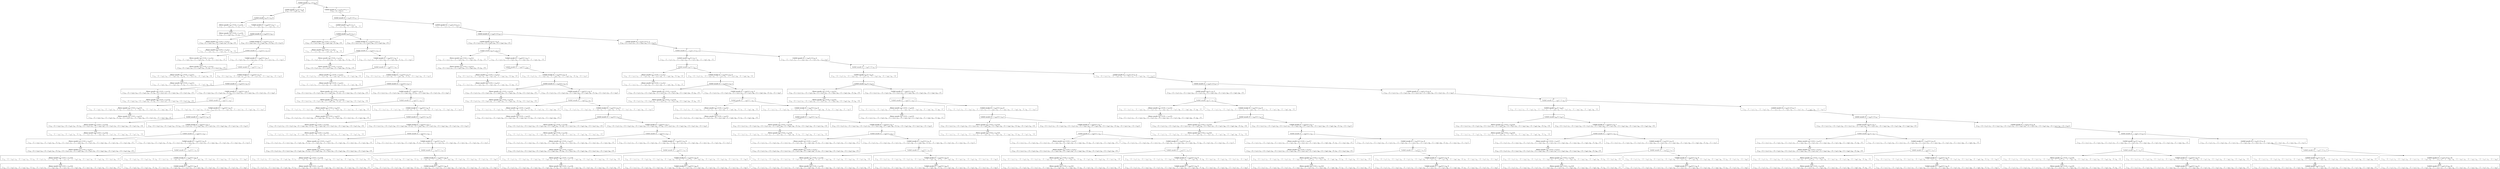 digraph {
    graph [rankdir=TB
          ,bgcolor=transparent];
    node [shape=box
         ,fillcolor=white
         ,style=filled];
    0 [label=<O <BR/> Unfold unsafe v<SUB>11</SUB> 1 0 v<SUB>12</SUB> 0>];
    1 [label=<C <BR/> Unfold unsafe v<SUB>14</SUB> 0 1 v<SUB>12</SUB> 0 <BR/>  [ v<SUB>13</SUB> &rarr; (1 + v<SUB>14</SUB>), v<SUB>15</SUB> &rarr; 0 ] >];
    2 [label=<C <BR/> Unfold unsafe ((1 + v<SUB>13</SUB>)) 1 0 v<SUB>17</SUB> 1 <BR/>  [ v<SUB>12</SUB> &rarr; (1 + v<SUB>17</SUB>) ] >];
    3 [label=<O <BR/> Unfold unsafe v<SUB>14</SUB> 0 1 v<SUB>12</SUB> 0>];
    4 [label=<C <BR/> Memo unsafe v<SUB>18</SUB> 1 0 ((1 + v<SUB>12</SUB>)) 0 <BR/>  [ v<SUB>13</SUB> &rarr; (1 + v<SUB>14</SUB>), v<SUB>15</SUB> &rarr; 0, v<SUB>21</SUB> &rarr; 0 ] >];
    5 [label=<C <BR/> Unfold unsafe ((1 + v<SUB>18</SUB>)) 0 1 v<SUB>22</SUB> 1 <BR/>  [ v<SUB>12</SUB> &rarr; (1 + v<SUB>22</SUB>), v<SUB>13</SUB> &rarr; (1 + v<SUB>14</SUB>), v<SUB>15</SUB> &rarr; 0 ] >];
    6 [label=<Leaf <BR/> Memo unsafe v<SUB>18</SUB> 1 0 ((1 + v<SUB>12</SUB>)) 0 <BR/>  [ v<SUB>13</SUB> &rarr; (1 + v<SUB>14</SUB>), v<SUB>15</SUB> &rarr; 0, v<SUB>21</SUB> &rarr; 0 ] >];
    7 [label=<O <BR/> Unfold unsafe ((1 + v<SUB>18</SUB>)) 0 1 v<SUB>22</SUB> 1>];
    8 [label=<C <BR/> Memo unsafe v<SUB>23</SUB> 1 0 ((1 + v<SUB>22</SUB>)) 1 <BR/>  [ v<SUB>12</SUB> &rarr; (1 + v<SUB>22</SUB>), v<SUB>13</SUB> &rarr; (1 + v<SUB>14</SUB>), v<SUB>15</SUB> &rarr; 0, v<SUB>26</SUB> &rarr; 0 ] >];
    9 [label=<C <BR/> Unfold unsafe ((1 + v<SUB>23</SUB>)) 0 1 v<SUB>27</SUB> 2 <BR/>  [ v<SUB>12</SUB> &rarr; (1 + v<SUB>22</SUB>), v<SUB>13</SUB> &rarr; (1 + v<SUB>14</SUB>), v<SUB>15</SUB> &rarr; 0, v<SUB>22</SUB> &rarr; (1 + v<SUB>27</SUB>) ] >];
    10 [label=<Leaf <BR/> Memo unsafe v<SUB>23</SUB> 1 0 ((1 + v<SUB>22</SUB>)) 1 <BR/>  [ v<SUB>12</SUB> &rarr; (1 + v<SUB>22</SUB>), v<SUB>13</SUB> &rarr; (1 + v<SUB>14</SUB>), v<SUB>15</SUB> &rarr; 0, v<SUB>26</SUB> &rarr; 0 ] >];
    11 [label=<O <BR/> Unfold unsafe ((1 + v<SUB>23</SUB>)) 0 1 v<SUB>27</SUB> 2>];
    12 [label=<C <BR/> Memo unsafe v<SUB>28</SUB> 1 0 ((1 + v<SUB>27</SUB>)) 2 <BR/>  [ v<SUB>12</SUB> &rarr; (1 + v<SUB>22</SUB>), v<SUB>13</SUB> &rarr; (1 + v<SUB>14</SUB>), v<SUB>15</SUB> &rarr; 0, v<SUB>22</SUB> &rarr; (1 + v<SUB>27</SUB>), v<SUB>31</SUB> &rarr; 0 ] >];
    13 [label=<C <BR/> Unfold unsafe ((1 + v<SUB>28</SUB>)) 0 1 v<SUB>32</SUB> 3 <BR/>  [ v<SUB>12</SUB> &rarr; (1 + v<SUB>22</SUB>), v<SUB>13</SUB> &rarr; (1 + v<SUB>14</SUB>), v<SUB>15</SUB> &rarr; 0, v<SUB>22</SUB> &rarr; (1 + v<SUB>27</SUB>), v<SUB>27</SUB> &rarr; (1 + v<SUB>32</SUB>) ] >];
    14 [label=<Leaf <BR/> Memo unsafe v<SUB>28</SUB> 1 0 ((1 + v<SUB>27</SUB>)) 2 <BR/>  [ v<SUB>12</SUB> &rarr; (1 + v<SUB>22</SUB>), v<SUB>13</SUB> &rarr; (1 + v<SUB>14</SUB>), v<SUB>15</SUB> &rarr; 0, v<SUB>22</SUB> &rarr; (1 + v<SUB>27</SUB>), v<SUB>31</SUB> &rarr; 0 ] >];
    15 [label=<O <BR/> Unfold unsafe ((1 + v<SUB>28</SUB>)) 0 1 v<SUB>32</SUB> 3>];
    16 [label=<C <BR/> Memo unsafe v<SUB>33</SUB> 1 0 ((1 + v<SUB>32</SUB>)) 3 <BR/>  [ v<SUB>12</SUB> &rarr; (1 + v<SUB>22</SUB>), v<SUB>13</SUB> &rarr; (1 + v<SUB>14</SUB>), v<SUB>15</SUB> &rarr; 0, v<SUB>22</SUB> &rarr; (1 + v<SUB>27</SUB>), v<SUB>27</SUB> &rarr; (1 + v<SUB>32</SUB>), v<SUB>36</SUB> &rarr; 0 ] >];
    17 [label=<C <BR/> Unfold unsafe ((1 + v<SUB>33</SUB>)) 0 1 v<SUB>37</SUB> 4 <BR/>  [ v<SUB>12</SUB> &rarr; (1 + v<SUB>22</SUB>), v<SUB>13</SUB> &rarr; (1 + v<SUB>14</SUB>), v<SUB>15</SUB> &rarr; 0, v<SUB>22</SUB> &rarr; (1 + v<SUB>27</SUB>), v<SUB>27</SUB> &rarr; (1 + v<SUB>32</SUB>), v<SUB>32</SUB> &rarr; (1 + v<SUB>37</SUB>) ] >];
    18 [label=<Leaf <BR/> Memo unsafe v<SUB>33</SUB> 1 0 ((1 + v<SUB>32</SUB>)) 3 <BR/>  [ v<SUB>12</SUB> &rarr; (1 + v<SUB>22</SUB>), v<SUB>13</SUB> &rarr; (1 + v<SUB>14</SUB>), v<SUB>15</SUB> &rarr; 0, v<SUB>22</SUB> &rarr; (1 + v<SUB>27</SUB>), v<SUB>27</SUB> &rarr; (1 + v<SUB>32</SUB>), v<SUB>36</SUB> &rarr; 0 ] >];
    19 [label=<O <BR/> Unfold unsafe ((1 + v<SUB>33</SUB>)) 0 1 v<SUB>37</SUB> 4>];
    20 [label=<C <BR/> Memo unsafe v<SUB>38</SUB> 1 0 ((1 + v<SUB>37</SUB>)) 4 <BR/>  [ v<SUB>12</SUB> &rarr; (1 + v<SUB>22</SUB>), v<SUB>13</SUB> &rarr; (1 + v<SUB>14</SUB>), v<SUB>15</SUB> &rarr; 0, v<SUB>22</SUB> &rarr; (1 + v<SUB>27</SUB>), v<SUB>27</SUB> &rarr; (1 + v<SUB>32</SUB>), v<SUB>32</SUB> &rarr; (1 + v<SUB>37</SUB>), v<SUB>41</SUB> &rarr; 0 ] >];
    21 [label=<C <BR/> Unfold unsafe ((1 + v<SUB>38</SUB>)) 0 1 v<SUB>42</SUB> 5 <BR/>  [ v<SUB>12</SUB> &rarr; (1 + v<SUB>22</SUB>), v<SUB>13</SUB> &rarr; (1 + v<SUB>14</SUB>), v<SUB>15</SUB> &rarr; 0, v<SUB>22</SUB> &rarr; (1 + v<SUB>27</SUB>), v<SUB>27</SUB> &rarr; (1 + v<SUB>32</SUB>), v<SUB>32</SUB> &rarr; (1 + v<SUB>37</SUB>), v<SUB>37</SUB> &rarr; (1 + v<SUB>42</SUB>) ] >];
    22 [label=<Leaf <BR/> Memo unsafe v<SUB>38</SUB> 1 0 ((1 + v<SUB>37</SUB>)) 4 <BR/>  [ v<SUB>12</SUB> &rarr; (1 + v<SUB>22</SUB>), v<SUB>13</SUB> &rarr; (1 + v<SUB>14</SUB>), v<SUB>15</SUB> &rarr; 0, v<SUB>22</SUB> &rarr; (1 + v<SUB>27</SUB>), v<SUB>27</SUB> &rarr; (1 + v<SUB>32</SUB>), v<SUB>32</SUB> &rarr; (1 + v<SUB>37</SUB>), v<SUB>41</SUB> &rarr; 0 ] >];
    23 [label=<O <BR/> Unfold unsafe ((1 + v<SUB>38</SUB>)) 0 1 v<SUB>42</SUB> 5>];
    24 [label=<C <BR/> Memo unsafe v<SUB>43</SUB> 1 0 ((1 + v<SUB>42</SUB>)) 5 <BR/>  [ v<SUB>12</SUB> &rarr; (1 + v<SUB>22</SUB>), v<SUB>13</SUB> &rarr; (1 + v<SUB>14</SUB>), v<SUB>15</SUB> &rarr; 0, v<SUB>22</SUB> &rarr; (1 + v<SUB>27</SUB>), v<SUB>27</SUB> &rarr; (1 + v<SUB>32</SUB>), v<SUB>32</SUB> &rarr; (1 + v<SUB>37</SUB>), v<SUB>37</SUB> &rarr; (1 + v<SUB>42</SUB>), v<SUB>46</SUB> &rarr; 0 ] >];
    25 [label=<C <BR/> Unfold unsafe ((1 + v<SUB>43</SUB>)) 0 1 v<SUB>47</SUB> 6 <BR/>  [ v<SUB>12</SUB> &rarr; (1 + v<SUB>22</SUB>), v<SUB>13</SUB> &rarr; (1 + v<SUB>14</SUB>), v<SUB>15</SUB> &rarr; 0, v<SUB>22</SUB> &rarr; (1 + v<SUB>27</SUB>), v<SUB>27</SUB> &rarr; (1 + v<SUB>32</SUB>), v<SUB>32</SUB> &rarr; (1 + v<SUB>37</SUB>), v<SUB>37</SUB> &rarr; (1 + v<SUB>42</SUB>), v<SUB>42</SUB> &rarr; (1 + v<SUB>47</SUB>) ] >];
    26 [label=<Leaf <BR/> Memo unsafe v<SUB>43</SUB> 1 0 ((1 + v<SUB>42</SUB>)) 5 <BR/>  [ v<SUB>12</SUB> &rarr; (1 + v<SUB>22</SUB>), v<SUB>13</SUB> &rarr; (1 + v<SUB>14</SUB>), v<SUB>15</SUB> &rarr; 0, v<SUB>22</SUB> &rarr; (1 + v<SUB>27</SUB>), v<SUB>27</SUB> &rarr; (1 + v<SUB>32</SUB>), v<SUB>32</SUB> &rarr; (1 + v<SUB>37</SUB>), v<SUB>37</SUB> &rarr; (1 + v<SUB>42</SUB>), v<SUB>46</SUB> &rarr; 0 ] >];
    27 [label=<O <BR/> Unfold unsafe ((1 + v<SUB>43</SUB>)) 0 1 v<SUB>47</SUB> 6>];
    28 [label=<C <BR/> Memo unsafe v<SUB>48</SUB> 1 0 ((1 + v<SUB>47</SUB>)) 6 <BR/>  [ v<SUB>12</SUB> &rarr; (1 + v<SUB>22</SUB>), v<SUB>13</SUB> &rarr; (1 + v<SUB>14</SUB>), v<SUB>15</SUB> &rarr; 0, v<SUB>22</SUB> &rarr; (1 + v<SUB>27</SUB>), v<SUB>27</SUB> &rarr; (1 + v<SUB>32</SUB>), v<SUB>32</SUB> &rarr; (1 + v<SUB>37</SUB>), v<SUB>37</SUB> &rarr; (1 + v<SUB>42</SUB>), v<SUB>42</SUB> &rarr; (1 + v<SUB>47</SUB>), v<SUB>51</SUB> &rarr; 0 ] >];
    29 [label=<C <BR/> Unfold unsafe ((1 + v<SUB>48</SUB>)) 0 1 v<SUB>52</SUB> 7 <BR/>  [ v<SUB>12</SUB> &rarr; (1 + v<SUB>22</SUB>), v<SUB>13</SUB> &rarr; (1 + v<SUB>14</SUB>), v<SUB>15</SUB> &rarr; 0, v<SUB>22</SUB> &rarr; (1 + v<SUB>27</SUB>), v<SUB>27</SUB> &rarr; (1 + v<SUB>32</SUB>), v<SUB>32</SUB> &rarr; (1 + v<SUB>37</SUB>), v<SUB>37</SUB> &rarr; (1 + v<SUB>42</SUB>), v<SUB>42</SUB> &rarr; (1 + v<SUB>47</SUB>), v<SUB>47</SUB> &rarr; (1 + v<SUB>52</SUB>) ] >];
    30 [label=<Leaf <BR/> Memo unsafe v<SUB>48</SUB> 1 0 ((1 + v<SUB>47</SUB>)) 6 <BR/>  [ v<SUB>12</SUB> &rarr; (1 + v<SUB>22</SUB>), v<SUB>13</SUB> &rarr; (1 + v<SUB>14</SUB>), v<SUB>15</SUB> &rarr; 0, v<SUB>22</SUB> &rarr; (1 + v<SUB>27</SUB>), v<SUB>27</SUB> &rarr; (1 + v<SUB>32</SUB>), v<SUB>32</SUB> &rarr; (1 + v<SUB>37</SUB>), v<SUB>37</SUB> &rarr; (1 + v<SUB>42</SUB>), v<SUB>42</SUB> &rarr; (1 + v<SUB>47</SUB>), v<SUB>51</SUB> &rarr; 0 ] >];
    31 [label=<O <BR/> Unfold unsafe ((1 + v<SUB>48</SUB>)) 0 1 v<SUB>52</SUB> 7>];
    32 [label=<C <BR/> Memo unsafe v<SUB>53</SUB> 1 0 ((1 + v<SUB>52</SUB>)) 7 <BR/>  [ v<SUB>12</SUB> &rarr; (1 + v<SUB>22</SUB>), v<SUB>13</SUB> &rarr; (1 + v<SUB>14</SUB>), v<SUB>15</SUB> &rarr; 0, v<SUB>22</SUB> &rarr; (1 + v<SUB>27</SUB>), v<SUB>27</SUB> &rarr; (1 + v<SUB>32</SUB>), v<SUB>32</SUB> &rarr; (1 + v<SUB>37</SUB>), v<SUB>37</SUB> &rarr; (1 + v<SUB>42</SUB>), v<SUB>42</SUB> &rarr; (1 + v<SUB>47</SUB>), v<SUB>47</SUB> &rarr; (1 + v<SUB>52</SUB>), v<SUB>56</SUB> &rarr; 0 ] >];
    33 [label=<C <BR/> Unfold unsafe ((1 + v<SUB>53</SUB>)) 0 1 v<SUB>57</SUB> 8 <BR/>  [ v<SUB>12</SUB> &rarr; (1 + v<SUB>22</SUB>), v<SUB>13</SUB> &rarr; (1 + v<SUB>14</SUB>), v<SUB>15</SUB> &rarr; 0, v<SUB>22</SUB> &rarr; (1 + v<SUB>27</SUB>), v<SUB>27</SUB> &rarr; (1 + v<SUB>32</SUB>), v<SUB>32</SUB> &rarr; (1 + v<SUB>37</SUB>), v<SUB>37</SUB> &rarr; (1 + v<SUB>42</SUB>), v<SUB>42</SUB> &rarr; (1 + v<SUB>47</SUB>), v<SUB>47</SUB> &rarr; (1 + v<SUB>52</SUB>), v<SUB>52</SUB> &rarr; (1 + v<SUB>57</SUB>) ] >];
    34 [label=<Leaf <BR/> Memo unsafe v<SUB>53</SUB> 1 0 ((1 + v<SUB>52</SUB>)) 7 <BR/>  [ v<SUB>12</SUB> &rarr; (1 + v<SUB>22</SUB>), v<SUB>13</SUB> &rarr; (1 + v<SUB>14</SUB>), v<SUB>15</SUB> &rarr; 0, v<SUB>22</SUB> &rarr; (1 + v<SUB>27</SUB>), v<SUB>27</SUB> &rarr; (1 + v<SUB>32</SUB>), v<SUB>32</SUB> &rarr; (1 + v<SUB>37</SUB>), v<SUB>37</SUB> &rarr; (1 + v<SUB>42</SUB>), v<SUB>42</SUB> &rarr; (1 + v<SUB>47</SUB>), v<SUB>47</SUB> &rarr; (1 + v<SUB>52</SUB>), v<SUB>56</SUB> &rarr; 0 ] >];
    35 [label=<O <BR/> Unfold unsafe ((1 + v<SUB>53</SUB>)) 0 1 v<SUB>57</SUB> 8>];
    36 [label=<C <BR/> Memo unsafe v<SUB>58</SUB> 1 0 ((1 + v<SUB>57</SUB>)) 8 <BR/>  [ v<SUB>12</SUB> &rarr; (1 + v<SUB>22</SUB>), v<SUB>13</SUB> &rarr; (1 + v<SUB>14</SUB>), v<SUB>15</SUB> &rarr; 0, v<SUB>22</SUB> &rarr; (1 + v<SUB>27</SUB>), v<SUB>27</SUB> &rarr; (1 + v<SUB>32</SUB>), v<SUB>32</SUB> &rarr; (1 + v<SUB>37</SUB>), v<SUB>37</SUB> &rarr; (1 + v<SUB>42</SUB>), v<SUB>42</SUB> &rarr; (1 + v<SUB>47</SUB>), v<SUB>47</SUB> &rarr; (1 + v<SUB>52</SUB>), v<SUB>52</SUB> &rarr; (1 + v<SUB>57</SUB>), v<SUB>61</SUB> &rarr; 0 ] >];
    37 [label=<C <BR/> Unfold unsafe ((1 + v<SUB>58</SUB>)) 0 1 v<SUB>62</SUB> 9 <BR/>  [ v<SUB>12</SUB> &rarr; (1 + v<SUB>22</SUB>), v<SUB>13</SUB> &rarr; (1 + v<SUB>14</SUB>), v<SUB>15</SUB> &rarr; 0, v<SUB>22</SUB> &rarr; (1 + v<SUB>27</SUB>), v<SUB>27</SUB> &rarr; (1 + v<SUB>32</SUB>), v<SUB>32</SUB> &rarr; (1 + v<SUB>37</SUB>), v<SUB>37</SUB> &rarr; (1 + v<SUB>42</SUB>), v<SUB>42</SUB> &rarr; (1 + v<SUB>47</SUB>), v<SUB>47</SUB> &rarr; (1 + v<SUB>52</SUB>), v<SUB>52</SUB> &rarr; (1 + v<SUB>57</SUB>), v<SUB>57</SUB> &rarr; (1 + v<SUB>62</SUB>) ] >];
    38 [label=<Leaf <BR/> Memo unsafe v<SUB>58</SUB> 1 0 ((1 + v<SUB>57</SUB>)) 8 <BR/>  [ v<SUB>12</SUB> &rarr; (1 + v<SUB>22</SUB>), v<SUB>13</SUB> &rarr; (1 + v<SUB>14</SUB>), v<SUB>15</SUB> &rarr; 0, v<SUB>22</SUB> &rarr; (1 + v<SUB>27</SUB>), v<SUB>27</SUB> &rarr; (1 + v<SUB>32</SUB>), v<SUB>32</SUB> &rarr; (1 + v<SUB>37</SUB>), v<SUB>37</SUB> &rarr; (1 + v<SUB>42</SUB>), v<SUB>42</SUB> &rarr; (1 + v<SUB>47</SUB>), v<SUB>47</SUB> &rarr; (1 + v<SUB>52</SUB>), v<SUB>52</SUB> &rarr; (1 + v<SUB>57</SUB>), v<SUB>61</SUB> &rarr; 0 ] >];
    39 [label=<Leaf <BR/> Unfold unsafe ((1 + v<SUB>58</SUB>)) 0 1 v<SUB>62</SUB> 9 <BR/>  [ v<SUB>12</SUB> &rarr; (1 + v<SUB>22</SUB>), v<SUB>13</SUB> &rarr; (1 + v<SUB>14</SUB>), v<SUB>15</SUB> &rarr; 0, v<SUB>22</SUB> &rarr; (1 + v<SUB>27</SUB>), v<SUB>27</SUB> &rarr; (1 + v<SUB>32</SUB>), v<SUB>32</SUB> &rarr; (1 + v<SUB>37</SUB>), v<SUB>37</SUB> &rarr; (1 + v<SUB>42</SUB>), v<SUB>42</SUB> &rarr; (1 + v<SUB>47</SUB>), v<SUB>47</SUB> &rarr; (1 + v<SUB>52</SUB>), v<SUB>52</SUB> &rarr; (1 + v<SUB>57</SUB>), v<SUB>57</SUB> &rarr; (1 + v<SUB>62</SUB>) ] >];
    40 [label=<O <BR/> Unfold unsafe ((1 + v<SUB>13</SUB>)) 1 0 v<SUB>17</SUB> 1>];
    41 [label=<C <BR/> Unfold unsafe v<SUB>19</SUB> 0 1 v<SUB>17</SUB> 1 <BR/>  [ v<SUB>12</SUB> &rarr; (1 + v<SUB>17</SUB>), v<SUB>18</SUB> &rarr; (1 + v<SUB>19</SUB>), v<SUB>20</SUB> &rarr; 0 ] >];
    42 [label=<C <BR/> Unfold unsafe ((1 + v<SUB>18</SUB>)) 1 0 v<SUB>22</SUB> 2 <BR/>  [ v<SUB>12</SUB> &rarr; (1 + v<SUB>17</SUB>), v<SUB>17</SUB> &rarr; (1 + v<SUB>22</SUB>) ] >];
    43 [label=<O <BR/> Unfold unsafe v<SUB>19</SUB> 0 1 v<SUB>17</SUB> 1>];
    44 [label=<C <BR/> Memo unsafe v<SUB>23</SUB> 1 0 ((1 + v<SUB>17</SUB>)) 1 <BR/>  [ v<SUB>12</SUB> &rarr; (1 + v<SUB>17</SUB>), v<SUB>18</SUB> &rarr; (1 + v<SUB>19</SUB>), v<SUB>20</SUB> &rarr; 0, v<SUB>26</SUB> &rarr; 0 ] >];
    45 [label=<C <BR/> Unfold unsafe ((1 + v<SUB>23</SUB>)) 0 1 v<SUB>27</SUB> 2 <BR/>  [ v<SUB>12</SUB> &rarr; (1 + v<SUB>17</SUB>), v<SUB>17</SUB> &rarr; (1 + v<SUB>27</SUB>), v<SUB>18</SUB> &rarr; (1 + v<SUB>19</SUB>), v<SUB>20</SUB> &rarr; 0 ] >];
    46 [label=<Leaf <BR/> Memo unsafe v<SUB>23</SUB> 1 0 ((1 + v<SUB>17</SUB>)) 1 <BR/>  [ v<SUB>12</SUB> &rarr; (1 + v<SUB>17</SUB>), v<SUB>18</SUB> &rarr; (1 + v<SUB>19</SUB>), v<SUB>20</SUB> &rarr; 0, v<SUB>26</SUB> &rarr; 0 ] >];
    47 [label=<O <BR/> Unfold unsafe ((1 + v<SUB>23</SUB>)) 0 1 v<SUB>27</SUB> 2>];
    48 [label=<C <BR/> Memo unsafe v<SUB>28</SUB> 1 0 ((1 + v<SUB>27</SUB>)) 2 <BR/>  [ v<SUB>12</SUB> &rarr; (1 + v<SUB>17</SUB>), v<SUB>17</SUB> &rarr; (1 + v<SUB>27</SUB>), v<SUB>18</SUB> &rarr; (1 + v<SUB>19</SUB>), v<SUB>20</SUB> &rarr; 0, v<SUB>31</SUB> &rarr; 0 ] >];
    49 [label=<C <BR/> Unfold unsafe ((1 + v<SUB>28</SUB>)) 0 1 v<SUB>32</SUB> 3 <BR/>  [ v<SUB>12</SUB> &rarr; (1 + v<SUB>17</SUB>), v<SUB>17</SUB> &rarr; (1 + v<SUB>27</SUB>), v<SUB>18</SUB> &rarr; (1 + v<SUB>19</SUB>), v<SUB>20</SUB> &rarr; 0, v<SUB>27</SUB> &rarr; (1 + v<SUB>32</SUB>) ] >];
    50 [label=<Leaf <BR/> Memo unsafe v<SUB>28</SUB> 1 0 ((1 + v<SUB>27</SUB>)) 2 <BR/>  [ v<SUB>12</SUB> &rarr; (1 + v<SUB>17</SUB>), v<SUB>17</SUB> &rarr; (1 + v<SUB>27</SUB>), v<SUB>18</SUB> &rarr; (1 + v<SUB>19</SUB>), v<SUB>20</SUB> &rarr; 0, v<SUB>31</SUB> &rarr; 0 ] >];
    51 [label=<O <BR/> Unfold unsafe ((1 + v<SUB>28</SUB>)) 0 1 v<SUB>32</SUB> 3>];
    52 [label=<C <BR/> Memo unsafe v<SUB>33</SUB> 1 0 ((1 + v<SUB>32</SUB>)) 3 <BR/>  [ v<SUB>12</SUB> &rarr; (1 + v<SUB>17</SUB>), v<SUB>17</SUB> &rarr; (1 + v<SUB>27</SUB>), v<SUB>18</SUB> &rarr; (1 + v<SUB>19</SUB>), v<SUB>20</SUB> &rarr; 0, v<SUB>27</SUB> &rarr; (1 + v<SUB>32</SUB>), v<SUB>36</SUB> &rarr; 0 ] >];
    53 [label=<C <BR/> Unfold unsafe ((1 + v<SUB>33</SUB>)) 0 1 v<SUB>37</SUB> 4 <BR/>  [ v<SUB>12</SUB> &rarr; (1 + v<SUB>17</SUB>), v<SUB>17</SUB> &rarr; (1 + v<SUB>27</SUB>), v<SUB>18</SUB> &rarr; (1 + v<SUB>19</SUB>), v<SUB>20</SUB> &rarr; 0, v<SUB>27</SUB> &rarr; (1 + v<SUB>32</SUB>), v<SUB>32</SUB> &rarr; (1 + v<SUB>37</SUB>) ] >];
    54 [label=<Leaf <BR/> Memo unsafe v<SUB>33</SUB> 1 0 ((1 + v<SUB>32</SUB>)) 3 <BR/>  [ v<SUB>12</SUB> &rarr; (1 + v<SUB>17</SUB>), v<SUB>17</SUB> &rarr; (1 + v<SUB>27</SUB>), v<SUB>18</SUB> &rarr; (1 + v<SUB>19</SUB>), v<SUB>20</SUB> &rarr; 0, v<SUB>27</SUB> &rarr; (1 + v<SUB>32</SUB>), v<SUB>36</SUB> &rarr; 0 ] >];
    55 [label=<O <BR/> Unfold unsafe ((1 + v<SUB>33</SUB>)) 0 1 v<SUB>37</SUB> 4>];
    56 [label=<C <BR/> Memo unsafe v<SUB>38</SUB> 1 0 ((1 + v<SUB>37</SUB>)) 4 <BR/>  [ v<SUB>12</SUB> &rarr; (1 + v<SUB>17</SUB>), v<SUB>17</SUB> &rarr; (1 + v<SUB>27</SUB>), v<SUB>18</SUB> &rarr; (1 + v<SUB>19</SUB>), v<SUB>20</SUB> &rarr; 0, v<SUB>27</SUB> &rarr; (1 + v<SUB>32</SUB>), v<SUB>32</SUB> &rarr; (1 + v<SUB>37</SUB>), v<SUB>41</SUB> &rarr; 0 ] >];
    57 [label=<C <BR/> Unfold unsafe ((1 + v<SUB>38</SUB>)) 0 1 v<SUB>42</SUB> 5 <BR/>  [ v<SUB>12</SUB> &rarr; (1 + v<SUB>17</SUB>), v<SUB>17</SUB> &rarr; (1 + v<SUB>27</SUB>), v<SUB>18</SUB> &rarr; (1 + v<SUB>19</SUB>), v<SUB>20</SUB> &rarr; 0, v<SUB>27</SUB> &rarr; (1 + v<SUB>32</SUB>), v<SUB>32</SUB> &rarr; (1 + v<SUB>37</SUB>), v<SUB>37</SUB> &rarr; (1 + v<SUB>42</SUB>) ] >];
    58 [label=<Leaf <BR/> Memo unsafe v<SUB>38</SUB> 1 0 ((1 + v<SUB>37</SUB>)) 4 <BR/>  [ v<SUB>12</SUB> &rarr; (1 + v<SUB>17</SUB>), v<SUB>17</SUB> &rarr; (1 + v<SUB>27</SUB>), v<SUB>18</SUB> &rarr; (1 + v<SUB>19</SUB>), v<SUB>20</SUB> &rarr; 0, v<SUB>27</SUB> &rarr; (1 + v<SUB>32</SUB>), v<SUB>32</SUB> &rarr; (1 + v<SUB>37</SUB>), v<SUB>41</SUB> &rarr; 0 ] >];
    59 [label=<O <BR/> Unfold unsafe ((1 + v<SUB>38</SUB>)) 0 1 v<SUB>42</SUB> 5>];
    60 [label=<C <BR/> Memo unsafe v<SUB>43</SUB> 1 0 ((1 + v<SUB>42</SUB>)) 5 <BR/>  [ v<SUB>12</SUB> &rarr; (1 + v<SUB>17</SUB>), v<SUB>17</SUB> &rarr; (1 + v<SUB>27</SUB>), v<SUB>18</SUB> &rarr; (1 + v<SUB>19</SUB>), v<SUB>20</SUB> &rarr; 0, v<SUB>27</SUB> &rarr; (1 + v<SUB>32</SUB>), v<SUB>32</SUB> &rarr; (1 + v<SUB>37</SUB>), v<SUB>37</SUB> &rarr; (1 + v<SUB>42</SUB>), v<SUB>46</SUB> &rarr; 0 ] >];
    61 [label=<C <BR/> Unfold unsafe ((1 + v<SUB>43</SUB>)) 0 1 v<SUB>47</SUB> 6 <BR/>  [ v<SUB>12</SUB> &rarr; (1 + v<SUB>17</SUB>), v<SUB>17</SUB> &rarr; (1 + v<SUB>27</SUB>), v<SUB>18</SUB> &rarr; (1 + v<SUB>19</SUB>), v<SUB>20</SUB> &rarr; 0, v<SUB>27</SUB> &rarr; (1 + v<SUB>32</SUB>), v<SUB>32</SUB> &rarr; (1 + v<SUB>37</SUB>), v<SUB>37</SUB> &rarr; (1 + v<SUB>42</SUB>), v<SUB>42</SUB> &rarr; (1 + v<SUB>47</SUB>) ] >];
    62 [label=<Leaf <BR/> Memo unsafe v<SUB>43</SUB> 1 0 ((1 + v<SUB>42</SUB>)) 5 <BR/>  [ v<SUB>12</SUB> &rarr; (1 + v<SUB>17</SUB>), v<SUB>17</SUB> &rarr; (1 + v<SUB>27</SUB>), v<SUB>18</SUB> &rarr; (1 + v<SUB>19</SUB>), v<SUB>20</SUB> &rarr; 0, v<SUB>27</SUB> &rarr; (1 + v<SUB>32</SUB>), v<SUB>32</SUB> &rarr; (1 + v<SUB>37</SUB>), v<SUB>37</SUB> &rarr; (1 + v<SUB>42</SUB>), v<SUB>46</SUB> &rarr; 0 ] >];
    63 [label=<O <BR/> Unfold unsafe ((1 + v<SUB>43</SUB>)) 0 1 v<SUB>47</SUB> 6>];
    64 [label=<C <BR/> Memo unsafe v<SUB>48</SUB> 1 0 ((1 + v<SUB>47</SUB>)) 6 <BR/>  [ v<SUB>12</SUB> &rarr; (1 + v<SUB>17</SUB>), v<SUB>17</SUB> &rarr; (1 + v<SUB>27</SUB>), v<SUB>18</SUB> &rarr; (1 + v<SUB>19</SUB>), v<SUB>20</SUB> &rarr; 0, v<SUB>27</SUB> &rarr; (1 + v<SUB>32</SUB>), v<SUB>32</SUB> &rarr; (1 + v<SUB>37</SUB>), v<SUB>37</SUB> &rarr; (1 + v<SUB>42</SUB>), v<SUB>42</SUB> &rarr; (1 + v<SUB>47</SUB>), v<SUB>51</SUB> &rarr; 0 ] >];
    65 [label=<C <BR/> Unfold unsafe ((1 + v<SUB>48</SUB>)) 0 1 v<SUB>52</SUB> 7 <BR/>  [ v<SUB>12</SUB> &rarr; (1 + v<SUB>17</SUB>), v<SUB>17</SUB> &rarr; (1 + v<SUB>27</SUB>), v<SUB>18</SUB> &rarr; (1 + v<SUB>19</SUB>), v<SUB>20</SUB> &rarr; 0, v<SUB>27</SUB> &rarr; (1 + v<SUB>32</SUB>), v<SUB>32</SUB> &rarr; (1 + v<SUB>37</SUB>), v<SUB>37</SUB> &rarr; (1 + v<SUB>42</SUB>), v<SUB>42</SUB> &rarr; (1 + v<SUB>47</SUB>), v<SUB>47</SUB> &rarr; (1 + v<SUB>52</SUB>) ] >];
    66 [label=<Leaf <BR/> Memo unsafe v<SUB>48</SUB> 1 0 ((1 + v<SUB>47</SUB>)) 6 <BR/>  [ v<SUB>12</SUB> &rarr; (1 + v<SUB>17</SUB>), v<SUB>17</SUB> &rarr; (1 + v<SUB>27</SUB>), v<SUB>18</SUB> &rarr; (1 + v<SUB>19</SUB>), v<SUB>20</SUB> &rarr; 0, v<SUB>27</SUB> &rarr; (1 + v<SUB>32</SUB>), v<SUB>32</SUB> &rarr; (1 + v<SUB>37</SUB>), v<SUB>37</SUB> &rarr; (1 + v<SUB>42</SUB>), v<SUB>42</SUB> &rarr; (1 + v<SUB>47</SUB>), v<SUB>51</SUB> &rarr; 0 ] >];
    67 [label=<O <BR/> Unfold unsafe ((1 + v<SUB>48</SUB>)) 0 1 v<SUB>52</SUB> 7>];
    68 [label=<C <BR/> Memo unsafe v<SUB>53</SUB> 1 0 ((1 + v<SUB>52</SUB>)) 7 <BR/>  [ v<SUB>12</SUB> &rarr; (1 + v<SUB>17</SUB>), v<SUB>17</SUB> &rarr; (1 + v<SUB>27</SUB>), v<SUB>18</SUB> &rarr; (1 + v<SUB>19</SUB>), v<SUB>20</SUB> &rarr; 0, v<SUB>27</SUB> &rarr; (1 + v<SUB>32</SUB>), v<SUB>32</SUB> &rarr; (1 + v<SUB>37</SUB>), v<SUB>37</SUB> &rarr; (1 + v<SUB>42</SUB>), v<SUB>42</SUB> &rarr; (1 + v<SUB>47</SUB>), v<SUB>47</SUB> &rarr; (1 + v<SUB>52</SUB>), v<SUB>56</SUB> &rarr; 0 ] >];
    69 [label=<C <BR/> Unfold unsafe ((1 + v<SUB>53</SUB>)) 0 1 v<SUB>57</SUB> 8 <BR/>  [ v<SUB>12</SUB> &rarr; (1 + v<SUB>17</SUB>), v<SUB>17</SUB> &rarr; (1 + v<SUB>27</SUB>), v<SUB>18</SUB> &rarr; (1 + v<SUB>19</SUB>), v<SUB>20</SUB> &rarr; 0, v<SUB>27</SUB> &rarr; (1 + v<SUB>32</SUB>), v<SUB>32</SUB> &rarr; (1 + v<SUB>37</SUB>), v<SUB>37</SUB> &rarr; (1 + v<SUB>42</SUB>), v<SUB>42</SUB> &rarr; (1 + v<SUB>47</SUB>), v<SUB>47</SUB> &rarr; (1 + v<SUB>52</SUB>), v<SUB>52</SUB> &rarr; (1 + v<SUB>57</SUB>) ] >];
    70 [label=<Leaf <BR/> Memo unsafe v<SUB>53</SUB> 1 0 ((1 + v<SUB>52</SUB>)) 7 <BR/>  [ v<SUB>12</SUB> &rarr; (1 + v<SUB>17</SUB>), v<SUB>17</SUB> &rarr; (1 + v<SUB>27</SUB>), v<SUB>18</SUB> &rarr; (1 + v<SUB>19</SUB>), v<SUB>20</SUB> &rarr; 0, v<SUB>27</SUB> &rarr; (1 + v<SUB>32</SUB>), v<SUB>32</SUB> &rarr; (1 + v<SUB>37</SUB>), v<SUB>37</SUB> &rarr; (1 + v<SUB>42</SUB>), v<SUB>42</SUB> &rarr; (1 + v<SUB>47</SUB>), v<SUB>47</SUB> &rarr; (1 + v<SUB>52</SUB>), v<SUB>56</SUB> &rarr; 0 ] >];
    71 [label=<O <BR/> Unfold unsafe ((1 + v<SUB>53</SUB>)) 0 1 v<SUB>57</SUB> 8>];
    72 [label=<C <BR/> Memo unsafe v<SUB>58</SUB> 1 0 ((1 + v<SUB>57</SUB>)) 8 <BR/>  [ v<SUB>12</SUB> &rarr; (1 + v<SUB>17</SUB>), v<SUB>17</SUB> &rarr; (1 + v<SUB>27</SUB>), v<SUB>18</SUB> &rarr; (1 + v<SUB>19</SUB>), v<SUB>20</SUB> &rarr; 0, v<SUB>27</SUB> &rarr; (1 + v<SUB>32</SUB>), v<SUB>32</SUB> &rarr; (1 + v<SUB>37</SUB>), v<SUB>37</SUB> &rarr; (1 + v<SUB>42</SUB>), v<SUB>42</SUB> &rarr; (1 + v<SUB>47</SUB>), v<SUB>47</SUB> &rarr; (1 + v<SUB>52</SUB>), v<SUB>52</SUB> &rarr; (1 + v<SUB>57</SUB>), v<SUB>61</SUB> &rarr; 0 ] >];
    73 [label=<C <BR/> Unfold unsafe ((1 + v<SUB>58</SUB>)) 0 1 v<SUB>62</SUB> 9 <BR/>  [ v<SUB>12</SUB> &rarr; (1 + v<SUB>17</SUB>), v<SUB>17</SUB> &rarr; (1 + v<SUB>27</SUB>), v<SUB>18</SUB> &rarr; (1 + v<SUB>19</SUB>), v<SUB>20</SUB> &rarr; 0, v<SUB>27</SUB> &rarr; (1 + v<SUB>32</SUB>), v<SUB>32</SUB> &rarr; (1 + v<SUB>37</SUB>), v<SUB>37</SUB> &rarr; (1 + v<SUB>42</SUB>), v<SUB>42</SUB> &rarr; (1 + v<SUB>47</SUB>), v<SUB>47</SUB> &rarr; (1 + v<SUB>52</SUB>), v<SUB>52</SUB> &rarr; (1 + v<SUB>57</SUB>), v<SUB>57</SUB> &rarr; (1 + v<SUB>62</SUB>) ] >];
    74 [label=<Leaf <BR/> Memo unsafe v<SUB>58</SUB> 1 0 ((1 + v<SUB>57</SUB>)) 8 <BR/>  [ v<SUB>12</SUB> &rarr; (1 + v<SUB>17</SUB>), v<SUB>17</SUB> &rarr; (1 + v<SUB>27</SUB>), v<SUB>18</SUB> &rarr; (1 + v<SUB>19</SUB>), v<SUB>20</SUB> &rarr; 0, v<SUB>27</SUB> &rarr; (1 + v<SUB>32</SUB>), v<SUB>32</SUB> &rarr; (1 + v<SUB>37</SUB>), v<SUB>37</SUB> &rarr; (1 + v<SUB>42</SUB>), v<SUB>42</SUB> &rarr; (1 + v<SUB>47</SUB>), v<SUB>47</SUB> &rarr; (1 + v<SUB>52</SUB>), v<SUB>52</SUB> &rarr; (1 + v<SUB>57</SUB>), v<SUB>61</SUB> &rarr; 0 ] >];
    75 [label=<Leaf <BR/> Unfold unsafe ((1 + v<SUB>58</SUB>)) 0 1 v<SUB>62</SUB> 9 <BR/>  [ v<SUB>12</SUB> &rarr; (1 + v<SUB>17</SUB>), v<SUB>17</SUB> &rarr; (1 + v<SUB>27</SUB>), v<SUB>18</SUB> &rarr; (1 + v<SUB>19</SUB>), v<SUB>20</SUB> &rarr; 0, v<SUB>27</SUB> &rarr; (1 + v<SUB>32</SUB>), v<SUB>32</SUB> &rarr; (1 + v<SUB>37</SUB>), v<SUB>37</SUB> &rarr; (1 + v<SUB>42</SUB>), v<SUB>42</SUB> &rarr; (1 + v<SUB>47</SUB>), v<SUB>47</SUB> &rarr; (1 + v<SUB>52</SUB>), v<SUB>52</SUB> &rarr; (1 + v<SUB>57</SUB>), v<SUB>57</SUB> &rarr; (1 + v<SUB>62</SUB>) ] >];
    76 [label=<O <BR/> Unfold unsafe ((1 + v<SUB>18</SUB>)) 1 0 v<SUB>22</SUB> 2>];
    77 [label=<C <BR/> Unfold unsafe v<SUB>24</SUB> 0 1 v<SUB>22</SUB> 2 <BR/>  [ v<SUB>12</SUB> &rarr; (1 + v<SUB>17</SUB>), v<SUB>17</SUB> &rarr; (1 + v<SUB>22</SUB>), v<SUB>23</SUB> &rarr; (1 + v<SUB>24</SUB>), v<SUB>25</SUB> &rarr; 0 ] >];
    78 [label=<C <BR/> Unfold unsafe ((1 + v<SUB>23</SUB>)) 1 0 v<SUB>27</SUB> 3 <BR/>  [ v<SUB>12</SUB> &rarr; (1 + v<SUB>17</SUB>), v<SUB>17</SUB> &rarr; (1 + v<SUB>22</SUB>), v<SUB>22</SUB> &rarr; (1 + v<SUB>27</SUB>) ] >];
    79 [label=<O <BR/> Unfold unsafe v<SUB>24</SUB> 0 1 v<SUB>22</SUB> 2>];
    80 [label=<C <BR/> Memo unsafe v<SUB>28</SUB> 1 0 ((1 + v<SUB>22</SUB>)) 2 <BR/>  [ v<SUB>12</SUB> &rarr; (1 + v<SUB>17</SUB>), v<SUB>17</SUB> &rarr; (1 + v<SUB>22</SUB>), v<SUB>23</SUB> &rarr; (1 + v<SUB>24</SUB>), v<SUB>25</SUB> &rarr; 0, v<SUB>31</SUB> &rarr; 0 ] >];
    81 [label=<C <BR/> Unfold unsafe ((1 + v<SUB>28</SUB>)) 0 1 v<SUB>32</SUB> 3 <BR/>  [ v<SUB>12</SUB> &rarr; (1 + v<SUB>17</SUB>), v<SUB>17</SUB> &rarr; (1 + v<SUB>22</SUB>), v<SUB>22</SUB> &rarr; (1 + v<SUB>32</SUB>), v<SUB>23</SUB> &rarr; (1 + v<SUB>24</SUB>), v<SUB>25</SUB> &rarr; 0 ] >];
    82 [label=<Leaf <BR/> Memo unsafe v<SUB>28</SUB> 1 0 ((1 + v<SUB>22</SUB>)) 2 <BR/>  [ v<SUB>12</SUB> &rarr; (1 + v<SUB>17</SUB>), v<SUB>17</SUB> &rarr; (1 + v<SUB>22</SUB>), v<SUB>23</SUB> &rarr; (1 + v<SUB>24</SUB>), v<SUB>25</SUB> &rarr; 0, v<SUB>31</SUB> &rarr; 0 ] >];
    83 [label=<O <BR/> Unfold unsafe ((1 + v<SUB>28</SUB>)) 0 1 v<SUB>32</SUB> 3>];
    84 [label=<C <BR/> Memo unsafe v<SUB>33</SUB> 1 0 ((1 + v<SUB>32</SUB>)) 3 <BR/>  [ v<SUB>12</SUB> &rarr; (1 + v<SUB>17</SUB>), v<SUB>17</SUB> &rarr; (1 + v<SUB>22</SUB>), v<SUB>22</SUB> &rarr; (1 + v<SUB>32</SUB>), v<SUB>23</SUB> &rarr; (1 + v<SUB>24</SUB>), v<SUB>25</SUB> &rarr; 0, v<SUB>36</SUB> &rarr; 0 ] >];
    85 [label=<C <BR/> Unfold unsafe ((1 + v<SUB>33</SUB>)) 0 1 v<SUB>37</SUB> 4 <BR/>  [ v<SUB>12</SUB> &rarr; (1 + v<SUB>17</SUB>), v<SUB>17</SUB> &rarr; (1 + v<SUB>22</SUB>), v<SUB>22</SUB> &rarr; (1 + v<SUB>32</SUB>), v<SUB>23</SUB> &rarr; (1 + v<SUB>24</SUB>), v<SUB>25</SUB> &rarr; 0, v<SUB>32</SUB> &rarr; (1 + v<SUB>37</SUB>) ] >];
    86 [label=<Leaf <BR/> Memo unsafe v<SUB>33</SUB> 1 0 ((1 + v<SUB>32</SUB>)) 3 <BR/>  [ v<SUB>12</SUB> &rarr; (1 + v<SUB>17</SUB>), v<SUB>17</SUB> &rarr; (1 + v<SUB>22</SUB>), v<SUB>22</SUB> &rarr; (1 + v<SUB>32</SUB>), v<SUB>23</SUB> &rarr; (1 + v<SUB>24</SUB>), v<SUB>25</SUB> &rarr; 0, v<SUB>36</SUB> &rarr; 0 ] >];
    87 [label=<O <BR/> Unfold unsafe ((1 + v<SUB>33</SUB>)) 0 1 v<SUB>37</SUB> 4>];
    88 [label=<C <BR/> Memo unsafe v<SUB>38</SUB> 1 0 ((1 + v<SUB>37</SUB>)) 4 <BR/>  [ v<SUB>12</SUB> &rarr; (1 + v<SUB>17</SUB>), v<SUB>17</SUB> &rarr; (1 + v<SUB>22</SUB>), v<SUB>22</SUB> &rarr; (1 + v<SUB>32</SUB>), v<SUB>23</SUB> &rarr; (1 + v<SUB>24</SUB>), v<SUB>25</SUB> &rarr; 0, v<SUB>32</SUB> &rarr; (1 + v<SUB>37</SUB>), v<SUB>41</SUB> &rarr; 0 ] >];
    89 [label=<C <BR/> Unfold unsafe ((1 + v<SUB>38</SUB>)) 0 1 v<SUB>42</SUB> 5 <BR/>  [ v<SUB>12</SUB> &rarr; (1 + v<SUB>17</SUB>), v<SUB>17</SUB> &rarr; (1 + v<SUB>22</SUB>), v<SUB>22</SUB> &rarr; (1 + v<SUB>32</SUB>), v<SUB>23</SUB> &rarr; (1 + v<SUB>24</SUB>), v<SUB>25</SUB> &rarr; 0, v<SUB>32</SUB> &rarr; (1 + v<SUB>37</SUB>), v<SUB>37</SUB> &rarr; (1 + v<SUB>42</SUB>) ] >];
    90 [label=<Leaf <BR/> Memo unsafe v<SUB>38</SUB> 1 0 ((1 + v<SUB>37</SUB>)) 4 <BR/>  [ v<SUB>12</SUB> &rarr; (1 + v<SUB>17</SUB>), v<SUB>17</SUB> &rarr; (1 + v<SUB>22</SUB>), v<SUB>22</SUB> &rarr; (1 + v<SUB>32</SUB>), v<SUB>23</SUB> &rarr; (1 + v<SUB>24</SUB>), v<SUB>25</SUB> &rarr; 0, v<SUB>32</SUB> &rarr; (1 + v<SUB>37</SUB>), v<SUB>41</SUB> &rarr; 0 ] >];
    91 [label=<O <BR/> Unfold unsafe ((1 + v<SUB>38</SUB>)) 0 1 v<SUB>42</SUB> 5>];
    92 [label=<C <BR/> Memo unsafe v<SUB>43</SUB> 1 0 ((1 + v<SUB>42</SUB>)) 5 <BR/>  [ v<SUB>12</SUB> &rarr; (1 + v<SUB>17</SUB>), v<SUB>17</SUB> &rarr; (1 + v<SUB>22</SUB>), v<SUB>22</SUB> &rarr; (1 + v<SUB>32</SUB>), v<SUB>23</SUB> &rarr; (1 + v<SUB>24</SUB>), v<SUB>25</SUB> &rarr; 0, v<SUB>32</SUB> &rarr; (1 + v<SUB>37</SUB>), v<SUB>37</SUB> &rarr; (1 + v<SUB>42</SUB>), v<SUB>46</SUB> &rarr; 0 ] >];
    93 [label=<C <BR/> Unfold unsafe ((1 + v<SUB>43</SUB>)) 0 1 v<SUB>47</SUB> 6 <BR/>  [ v<SUB>12</SUB> &rarr; (1 + v<SUB>17</SUB>), v<SUB>17</SUB> &rarr; (1 + v<SUB>22</SUB>), v<SUB>22</SUB> &rarr; (1 + v<SUB>32</SUB>), v<SUB>23</SUB> &rarr; (1 + v<SUB>24</SUB>), v<SUB>25</SUB> &rarr; 0, v<SUB>32</SUB> &rarr; (1 + v<SUB>37</SUB>), v<SUB>37</SUB> &rarr; (1 + v<SUB>42</SUB>), v<SUB>42</SUB> &rarr; (1 + v<SUB>47</SUB>) ] >];
    94 [label=<Leaf <BR/> Memo unsafe v<SUB>43</SUB> 1 0 ((1 + v<SUB>42</SUB>)) 5 <BR/>  [ v<SUB>12</SUB> &rarr; (1 + v<SUB>17</SUB>), v<SUB>17</SUB> &rarr; (1 + v<SUB>22</SUB>), v<SUB>22</SUB> &rarr; (1 + v<SUB>32</SUB>), v<SUB>23</SUB> &rarr; (1 + v<SUB>24</SUB>), v<SUB>25</SUB> &rarr; 0, v<SUB>32</SUB> &rarr; (1 + v<SUB>37</SUB>), v<SUB>37</SUB> &rarr; (1 + v<SUB>42</SUB>), v<SUB>46</SUB> &rarr; 0 ] >];
    95 [label=<O <BR/> Unfold unsafe ((1 + v<SUB>43</SUB>)) 0 1 v<SUB>47</SUB> 6>];
    96 [label=<C <BR/> Memo unsafe v<SUB>48</SUB> 1 0 ((1 + v<SUB>47</SUB>)) 6 <BR/>  [ v<SUB>12</SUB> &rarr; (1 + v<SUB>17</SUB>), v<SUB>17</SUB> &rarr; (1 + v<SUB>22</SUB>), v<SUB>22</SUB> &rarr; (1 + v<SUB>32</SUB>), v<SUB>23</SUB> &rarr; (1 + v<SUB>24</SUB>), v<SUB>25</SUB> &rarr; 0, v<SUB>32</SUB> &rarr; (1 + v<SUB>37</SUB>), v<SUB>37</SUB> &rarr; (1 + v<SUB>42</SUB>), v<SUB>42</SUB> &rarr; (1 + v<SUB>47</SUB>), v<SUB>51</SUB> &rarr; 0 ] >];
    97 [label=<C <BR/> Unfold unsafe ((1 + v<SUB>48</SUB>)) 0 1 v<SUB>52</SUB> 7 <BR/>  [ v<SUB>12</SUB> &rarr; (1 + v<SUB>17</SUB>), v<SUB>17</SUB> &rarr; (1 + v<SUB>22</SUB>), v<SUB>22</SUB> &rarr; (1 + v<SUB>32</SUB>), v<SUB>23</SUB> &rarr; (1 + v<SUB>24</SUB>), v<SUB>25</SUB> &rarr; 0, v<SUB>32</SUB> &rarr; (1 + v<SUB>37</SUB>), v<SUB>37</SUB> &rarr; (1 + v<SUB>42</SUB>), v<SUB>42</SUB> &rarr; (1 + v<SUB>47</SUB>), v<SUB>47</SUB> &rarr; (1 + v<SUB>52</SUB>) ] >];
    98 [label=<Leaf <BR/> Memo unsafe v<SUB>48</SUB> 1 0 ((1 + v<SUB>47</SUB>)) 6 <BR/>  [ v<SUB>12</SUB> &rarr; (1 + v<SUB>17</SUB>), v<SUB>17</SUB> &rarr; (1 + v<SUB>22</SUB>), v<SUB>22</SUB> &rarr; (1 + v<SUB>32</SUB>), v<SUB>23</SUB> &rarr; (1 + v<SUB>24</SUB>), v<SUB>25</SUB> &rarr; 0, v<SUB>32</SUB> &rarr; (1 + v<SUB>37</SUB>), v<SUB>37</SUB> &rarr; (1 + v<SUB>42</SUB>), v<SUB>42</SUB> &rarr; (1 + v<SUB>47</SUB>), v<SUB>51</SUB> &rarr; 0 ] >];
    99 [label=<O <BR/> Unfold unsafe ((1 + v<SUB>48</SUB>)) 0 1 v<SUB>52</SUB> 7>];
    100 [label=<C <BR/> Memo unsafe v<SUB>53</SUB> 1 0 ((1 + v<SUB>52</SUB>)) 7 <BR/>  [ v<SUB>12</SUB> &rarr; (1 + v<SUB>17</SUB>), v<SUB>17</SUB> &rarr; (1 + v<SUB>22</SUB>), v<SUB>22</SUB> &rarr; (1 + v<SUB>32</SUB>), v<SUB>23</SUB> &rarr; (1 + v<SUB>24</SUB>), v<SUB>25</SUB> &rarr; 0, v<SUB>32</SUB> &rarr; (1 + v<SUB>37</SUB>), v<SUB>37</SUB> &rarr; (1 + v<SUB>42</SUB>), v<SUB>42</SUB> &rarr; (1 + v<SUB>47</SUB>), v<SUB>47</SUB> &rarr; (1 + v<SUB>52</SUB>), v<SUB>56</SUB> &rarr; 0 ] >];
    101 [label=<C <BR/> Unfold unsafe ((1 + v<SUB>53</SUB>)) 0 1 v<SUB>57</SUB> 8 <BR/>  [ v<SUB>12</SUB> &rarr; (1 + v<SUB>17</SUB>), v<SUB>17</SUB> &rarr; (1 + v<SUB>22</SUB>), v<SUB>22</SUB> &rarr; (1 + v<SUB>32</SUB>), v<SUB>23</SUB> &rarr; (1 + v<SUB>24</SUB>), v<SUB>25</SUB> &rarr; 0, v<SUB>32</SUB> &rarr; (1 + v<SUB>37</SUB>), v<SUB>37</SUB> &rarr; (1 + v<SUB>42</SUB>), v<SUB>42</SUB> &rarr; (1 + v<SUB>47</SUB>), v<SUB>47</SUB> &rarr; (1 + v<SUB>52</SUB>), v<SUB>52</SUB> &rarr; (1 + v<SUB>57</SUB>) ] >];
    102 [label=<Leaf <BR/> Memo unsafe v<SUB>53</SUB> 1 0 ((1 + v<SUB>52</SUB>)) 7 <BR/>  [ v<SUB>12</SUB> &rarr; (1 + v<SUB>17</SUB>), v<SUB>17</SUB> &rarr; (1 + v<SUB>22</SUB>), v<SUB>22</SUB> &rarr; (1 + v<SUB>32</SUB>), v<SUB>23</SUB> &rarr; (1 + v<SUB>24</SUB>), v<SUB>25</SUB> &rarr; 0, v<SUB>32</SUB> &rarr; (1 + v<SUB>37</SUB>), v<SUB>37</SUB> &rarr; (1 + v<SUB>42</SUB>), v<SUB>42</SUB> &rarr; (1 + v<SUB>47</SUB>), v<SUB>47</SUB> &rarr; (1 + v<SUB>52</SUB>), v<SUB>56</SUB> &rarr; 0 ] >];
    103 [label=<O <BR/> Unfold unsafe ((1 + v<SUB>53</SUB>)) 0 1 v<SUB>57</SUB> 8>];
    104 [label=<C <BR/> Memo unsafe v<SUB>58</SUB> 1 0 ((1 + v<SUB>57</SUB>)) 8 <BR/>  [ v<SUB>12</SUB> &rarr; (1 + v<SUB>17</SUB>), v<SUB>17</SUB> &rarr; (1 + v<SUB>22</SUB>), v<SUB>22</SUB> &rarr; (1 + v<SUB>32</SUB>), v<SUB>23</SUB> &rarr; (1 + v<SUB>24</SUB>), v<SUB>25</SUB> &rarr; 0, v<SUB>32</SUB> &rarr; (1 + v<SUB>37</SUB>), v<SUB>37</SUB> &rarr; (1 + v<SUB>42</SUB>), v<SUB>42</SUB> &rarr; (1 + v<SUB>47</SUB>), v<SUB>47</SUB> &rarr; (1 + v<SUB>52</SUB>), v<SUB>52</SUB> &rarr; (1 + v<SUB>57</SUB>), v<SUB>61</SUB> &rarr; 0 ] >];
    105 [label=<C <BR/> Unfold unsafe ((1 + v<SUB>58</SUB>)) 0 1 v<SUB>62</SUB> 9 <BR/>  [ v<SUB>12</SUB> &rarr; (1 + v<SUB>17</SUB>), v<SUB>17</SUB> &rarr; (1 + v<SUB>22</SUB>), v<SUB>22</SUB> &rarr; (1 + v<SUB>32</SUB>), v<SUB>23</SUB> &rarr; (1 + v<SUB>24</SUB>), v<SUB>25</SUB> &rarr; 0, v<SUB>32</SUB> &rarr; (1 + v<SUB>37</SUB>), v<SUB>37</SUB> &rarr; (1 + v<SUB>42</SUB>), v<SUB>42</SUB> &rarr; (1 + v<SUB>47</SUB>), v<SUB>47</SUB> &rarr; (1 + v<SUB>52</SUB>), v<SUB>52</SUB> &rarr; (1 + v<SUB>57</SUB>), v<SUB>57</SUB> &rarr; (1 + v<SUB>62</SUB>) ] >];
    106 [label=<Leaf <BR/> Memo unsafe v<SUB>58</SUB> 1 0 ((1 + v<SUB>57</SUB>)) 8 <BR/>  [ v<SUB>12</SUB> &rarr; (1 + v<SUB>17</SUB>), v<SUB>17</SUB> &rarr; (1 + v<SUB>22</SUB>), v<SUB>22</SUB> &rarr; (1 + v<SUB>32</SUB>), v<SUB>23</SUB> &rarr; (1 + v<SUB>24</SUB>), v<SUB>25</SUB> &rarr; 0, v<SUB>32</SUB> &rarr; (1 + v<SUB>37</SUB>), v<SUB>37</SUB> &rarr; (1 + v<SUB>42</SUB>), v<SUB>42</SUB> &rarr; (1 + v<SUB>47</SUB>), v<SUB>47</SUB> &rarr; (1 + v<SUB>52</SUB>), v<SUB>52</SUB> &rarr; (1 + v<SUB>57</SUB>), v<SUB>61</SUB> &rarr; 0 ] >];
    107 [label=<Leaf <BR/> Unfold unsafe ((1 + v<SUB>58</SUB>)) 0 1 v<SUB>62</SUB> 9 <BR/>  [ v<SUB>12</SUB> &rarr; (1 + v<SUB>17</SUB>), v<SUB>17</SUB> &rarr; (1 + v<SUB>22</SUB>), v<SUB>22</SUB> &rarr; (1 + v<SUB>32</SUB>), v<SUB>23</SUB> &rarr; (1 + v<SUB>24</SUB>), v<SUB>25</SUB> &rarr; 0, v<SUB>32</SUB> &rarr; (1 + v<SUB>37</SUB>), v<SUB>37</SUB> &rarr; (1 + v<SUB>42</SUB>), v<SUB>42</SUB> &rarr; (1 + v<SUB>47</SUB>), v<SUB>47</SUB> &rarr; (1 + v<SUB>52</SUB>), v<SUB>52</SUB> &rarr; (1 + v<SUB>57</SUB>), v<SUB>57</SUB> &rarr; (1 + v<SUB>62</SUB>) ] >];
    108 [label=<O <BR/> Unfold unsafe ((1 + v<SUB>23</SUB>)) 1 0 v<SUB>27</SUB> 3>];
    109 [label=<C <BR/> Unfold unsafe v<SUB>29</SUB> 0 1 v<SUB>27</SUB> 3 <BR/>  [ v<SUB>12</SUB> &rarr; (1 + v<SUB>17</SUB>), v<SUB>17</SUB> &rarr; (1 + v<SUB>22</SUB>), v<SUB>22</SUB> &rarr; (1 + v<SUB>27</SUB>), v<SUB>28</SUB> &rarr; (1 + v<SUB>29</SUB>), v<SUB>30</SUB> &rarr; 0 ] >];
    110 [label=<C <BR/> Unfold unsafe ((1 + v<SUB>28</SUB>)) 1 0 v<SUB>32</SUB> 4 <BR/>  [ v<SUB>12</SUB> &rarr; (1 + v<SUB>17</SUB>), v<SUB>17</SUB> &rarr; (1 + v<SUB>22</SUB>), v<SUB>22</SUB> &rarr; (1 + v<SUB>27</SUB>), v<SUB>27</SUB> &rarr; (1 + v<SUB>32</SUB>) ] >];
    111 [label=<O <BR/> Unfold unsafe v<SUB>29</SUB> 0 1 v<SUB>27</SUB> 3>];
    112 [label=<C <BR/> Memo unsafe v<SUB>33</SUB> 1 0 ((1 + v<SUB>27</SUB>)) 3 <BR/>  [ v<SUB>12</SUB> &rarr; (1 + v<SUB>17</SUB>), v<SUB>17</SUB> &rarr; (1 + v<SUB>22</SUB>), v<SUB>22</SUB> &rarr; (1 + v<SUB>27</SUB>), v<SUB>28</SUB> &rarr; (1 + v<SUB>29</SUB>), v<SUB>30</SUB> &rarr; 0, v<SUB>36</SUB> &rarr; 0 ] >];
    113 [label=<C <BR/> Unfold unsafe ((1 + v<SUB>33</SUB>)) 0 1 v<SUB>37</SUB> 4 <BR/>  [ v<SUB>12</SUB> &rarr; (1 + v<SUB>17</SUB>), v<SUB>17</SUB> &rarr; (1 + v<SUB>22</SUB>), v<SUB>22</SUB> &rarr; (1 + v<SUB>27</SUB>), v<SUB>27</SUB> &rarr; (1 + v<SUB>37</SUB>), v<SUB>28</SUB> &rarr; (1 + v<SUB>29</SUB>), v<SUB>30</SUB> &rarr; 0 ] >];
    114 [label=<Leaf <BR/> Memo unsafe v<SUB>33</SUB> 1 0 ((1 + v<SUB>27</SUB>)) 3 <BR/>  [ v<SUB>12</SUB> &rarr; (1 + v<SUB>17</SUB>), v<SUB>17</SUB> &rarr; (1 + v<SUB>22</SUB>), v<SUB>22</SUB> &rarr; (1 + v<SUB>27</SUB>), v<SUB>28</SUB> &rarr; (1 + v<SUB>29</SUB>), v<SUB>30</SUB> &rarr; 0, v<SUB>36</SUB> &rarr; 0 ] >];
    115 [label=<O <BR/> Unfold unsafe ((1 + v<SUB>33</SUB>)) 0 1 v<SUB>37</SUB> 4>];
    116 [label=<C <BR/> Memo unsafe v<SUB>38</SUB> 1 0 ((1 + v<SUB>37</SUB>)) 4 <BR/>  [ v<SUB>12</SUB> &rarr; (1 + v<SUB>17</SUB>), v<SUB>17</SUB> &rarr; (1 + v<SUB>22</SUB>), v<SUB>22</SUB> &rarr; (1 + v<SUB>27</SUB>), v<SUB>27</SUB> &rarr; (1 + v<SUB>37</SUB>), v<SUB>28</SUB> &rarr; (1 + v<SUB>29</SUB>), v<SUB>30</SUB> &rarr; 0, v<SUB>41</SUB> &rarr; 0 ] >];
    117 [label=<C <BR/> Unfold unsafe ((1 + v<SUB>38</SUB>)) 0 1 v<SUB>42</SUB> 5 <BR/>  [ v<SUB>12</SUB> &rarr; (1 + v<SUB>17</SUB>), v<SUB>17</SUB> &rarr; (1 + v<SUB>22</SUB>), v<SUB>22</SUB> &rarr; (1 + v<SUB>27</SUB>), v<SUB>27</SUB> &rarr; (1 + v<SUB>37</SUB>), v<SUB>28</SUB> &rarr; (1 + v<SUB>29</SUB>), v<SUB>30</SUB> &rarr; 0, v<SUB>37</SUB> &rarr; (1 + v<SUB>42</SUB>) ] >];
    118 [label=<Leaf <BR/> Memo unsafe v<SUB>38</SUB> 1 0 ((1 + v<SUB>37</SUB>)) 4 <BR/>  [ v<SUB>12</SUB> &rarr; (1 + v<SUB>17</SUB>), v<SUB>17</SUB> &rarr; (1 + v<SUB>22</SUB>), v<SUB>22</SUB> &rarr; (1 + v<SUB>27</SUB>), v<SUB>27</SUB> &rarr; (1 + v<SUB>37</SUB>), v<SUB>28</SUB> &rarr; (1 + v<SUB>29</SUB>), v<SUB>30</SUB> &rarr; 0, v<SUB>41</SUB> &rarr; 0 ] >];
    119 [label=<O <BR/> Unfold unsafe ((1 + v<SUB>38</SUB>)) 0 1 v<SUB>42</SUB> 5>];
    120 [label=<C <BR/> Memo unsafe v<SUB>43</SUB> 1 0 ((1 + v<SUB>42</SUB>)) 5 <BR/>  [ v<SUB>12</SUB> &rarr; (1 + v<SUB>17</SUB>), v<SUB>17</SUB> &rarr; (1 + v<SUB>22</SUB>), v<SUB>22</SUB> &rarr; (1 + v<SUB>27</SUB>), v<SUB>27</SUB> &rarr; (1 + v<SUB>37</SUB>), v<SUB>28</SUB> &rarr; (1 + v<SUB>29</SUB>), v<SUB>30</SUB> &rarr; 0, v<SUB>37</SUB> &rarr; (1 + v<SUB>42</SUB>), v<SUB>46</SUB> &rarr; 0 ] >];
    121 [label=<C <BR/> Unfold unsafe ((1 + v<SUB>43</SUB>)) 0 1 v<SUB>47</SUB> 6 <BR/>  [ v<SUB>12</SUB> &rarr; (1 + v<SUB>17</SUB>), v<SUB>17</SUB> &rarr; (1 + v<SUB>22</SUB>), v<SUB>22</SUB> &rarr; (1 + v<SUB>27</SUB>), v<SUB>27</SUB> &rarr; (1 + v<SUB>37</SUB>), v<SUB>28</SUB> &rarr; (1 + v<SUB>29</SUB>), v<SUB>30</SUB> &rarr; 0, v<SUB>37</SUB> &rarr; (1 + v<SUB>42</SUB>), v<SUB>42</SUB> &rarr; (1 + v<SUB>47</SUB>) ] >];
    122 [label=<Leaf <BR/> Memo unsafe v<SUB>43</SUB> 1 0 ((1 + v<SUB>42</SUB>)) 5 <BR/>  [ v<SUB>12</SUB> &rarr; (1 + v<SUB>17</SUB>), v<SUB>17</SUB> &rarr; (1 + v<SUB>22</SUB>), v<SUB>22</SUB> &rarr; (1 + v<SUB>27</SUB>), v<SUB>27</SUB> &rarr; (1 + v<SUB>37</SUB>), v<SUB>28</SUB> &rarr; (1 + v<SUB>29</SUB>), v<SUB>30</SUB> &rarr; 0, v<SUB>37</SUB> &rarr; (1 + v<SUB>42</SUB>), v<SUB>46</SUB> &rarr; 0 ] >];
    123 [label=<O <BR/> Unfold unsafe ((1 + v<SUB>43</SUB>)) 0 1 v<SUB>47</SUB> 6>];
    124 [label=<C <BR/> Memo unsafe v<SUB>48</SUB> 1 0 ((1 + v<SUB>47</SUB>)) 6 <BR/>  [ v<SUB>12</SUB> &rarr; (1 + v<SUB>17</SUB>), v<SUB>17</SUB> &rarr; (1 + v<SUB>22</SUB>), v<SUB>22</SUB> &rarr; (1 + v<SUB>27</SUB>), v<SUB>27</SUB> &rarr; (1 + v<SUB>37</SUB>), v<SUB>28</SUB> &rarr; (1 + v<SUB>29</SUB>), v<SUB>30</SUB> &rarr; 0, v<SUB>37</SUB> &rarr; (1 + v<SUB>42</SUB>), v<SUB>42</SUB> &rarr; (1 + v<SUB>47</SUB>), v<SUB>51</SUB> &rarr; 0 ] >];
    125 [label=<C <BR/> Unfold unsafe ((1 + v<SUB>48</SUB>)) 0 1 v<SUB>52</SUB> 7 <BR/>  [ v<SUB>12</SUB> &rarr; (1 + v<SUB>17</SUB>), v<SUB>17</SUB> &rarr; (1 + v<SUB>22</SUB>), v<SUB>22</SUB> &rarr; (1 + v<SUB>27</SUB>), v<SUB>27</SUB> &rarr; (1 + v<SUB>37</SUB>), v<SUB>28</SUB> &rarr; (1 + v<SUB>29</SUB>), v<SUB>30</SUB> &rarr; 0, v<SUB>37</SUB> &rarr; (1 + v<SUB>42</SUB>), v<SUB>42</SUB> &rarr; (1 + v<SUB>47</SUB>), v<SUB>47</SUB> &rarr; (1 + v<SUB>52</SUB>) ] >];
    126 [label=<Leaf <BR/> Memo unsafe v<SUB>48</SUB> 1 0 ((1 + v<SUB>47</SUB>)) 6 <BR/>  [ v<SUB>12</SUB> &rarr; (1 + v<SUB>17</SUB>), v<SUB>17</SUB> &rarr; (1 + v<SUB>22</SUB>), v<SUB>22</SUB> &rarr; (1 + v<SUB>27</SUB>), v<SUB>27</SUB> &rarr; (1 + v<SUB>37</SUB>), v<SUB>28</SUB> &rarr; (1 + v<SUB>29</SUB>), v<SUB>30</SUB> &rarr; 0, v<SUB>37</SUB> &rarr; (1 + v<SUB>42</SUB>), v<SUB>42</SUB> &rarr; (1 + v<SUB>47</SUB>), v<SUB>51</SUB> &rarr; 0 ] >];
    127 [label=<O <BR/> Unfold unsafe ((1 + v<SUB>48</SUB>)) 0 1 v<SUB>52</SUB> 7>];
    128 [label=<C <BR/> Memo unsafe v<SUB>53</SUB> 1 0 ((1 + v<SUB>52</SUB>)) 7 <BR/>  [ v<SUB>12</SUB> &rarr; (1 + v<SUB>17</SUB>), v<SUB>17</SUB> &rarr; (1 + v<SUB>22</SUB>), v<SUB>22</SUB> &rarr; (1 + v<SUB>27</SUB>), v<SUB>27</SUB> &rarr; (1 + v<SUB>37</SUB>), v<SUB>28</SUB> &rarr; (1 + v<SUB>29</SUB>), v<SUB>30</SUB> &rarr; 0, v<SUB>37</SUB> &rarr; (1 + v<SUB>42</SUB>), v<SUB>42</SUB> &rarr; (1 + v<SUB>47</SUB>), v<SUB>47</SUB> &rarr; (1 + v<SUB>52</SUB>), v<SUB>56</SUB> &rarr; 0 ] >];
    129 [label=<C <BR/> Unfold unsafe ((1 + v<SUB>53</SUB>)) 0 1 v<SUB>57</SUB> 8 <BR/>  [ v<SUB>12</SUB> &rarr; (1 + v<SUB>17</SUB>), v<SUB>17</SUB> &rarr; (1 + v<SUB>22</SUB>), v<SUB>22</SUB> &rarr; (1 + v<SUB>27</SUB>), v<SUB>27</SUB> &rarr; (1 + v<SUB>37</SUB>), v<SUB>28</SUB> &rarr; (1 + v<SUB>29</SUB>), v<SUB>30</SUB> &rarr; 0, v<SUB>37</SUB> &rarr; (1 + v<SUB>42</SUB>), v<SUB>42</SUB> &rarr; (1 + v<SUB>47</SUB>), v<SUB>47</SUB> &rarr; (1 + v<SUB>52</SUB>), v<SUB>52</SUB> &rarr; (1 + v<SUB>57</SUB>) ] >];
    130 [label=<Leaf <BR/> Memo unsafe v<SUB>53</SUB> 1 0 ((1 + v<SUB>52</SUB>)) 7 <BR/>  [ v<SUB>12</SUB> &rarr; (1 + v<SUB>17</SUB>), v<SUB>17</SUB> &rarr; (1 + v<SUB>22</SUB>), v<SUB>22</SUB> &rarr; (1 + v<SUB>27</SUB>), v<SUB>27</SUB> &rarr; (1 + v<SUB>37</SUB>), v<SUB>28</SUB> &rarr; (1 + v<SUB>29</SUB>), v<SUB>30</SUB> &rarr; 0, v<SUB>37</SUB> &rarr; (1 + v<SUB>42</SUB>), v<SUB>42</SUB> &rarr; (1 + v<SUB>47</SUB>), v<SUB>47</SUB> &rarr; (1 + v<SUB>52</SUB>), v<SUB>56</SUB> &rarr; 0 ] >];
    131 [label=<O <BR/> Unfold unsafe ((1 + v<SUB>53</SUB>)) 0 1 v<SUB>57</SUB> 8>];
    132 [label=<C <BR/> Memo unsafe v<SUB>58</SUB> 1 0 ((1 + v<SUB>57</SUB>)) 8 <BR/>  [ v<SUB>12</SUB> &rarr; (1 + v<SUB>17</SUB>), v<SUB>17</SUB> &rarr; (1 + v<SUB>22</SUB>), v<SUB>22</SUB> &rarr; (1 + v<SUB>27</SUB>), v<SUB>27</SUB> &rarr; (1 + v<SUB>37</SUB>), v<SUB>28</SUB> &rarr; (1 + v<SUB>29</SUB>), v<SUB>30</SUB> &rarr; 0, v<SUB>37</SUB> &rarr; (1 + v<SUB>42</SUB>), v<SUB>42</SUB> &rarr; (1 + v<SUB>47</SUB>), v<SUB>47</SUB> &rarr; (1 + v<SUB>52</SUB>), v<SUB>52</SUB> &rarr; (1 + v<SUB>57</SUB>), v<SUB>61</SUB> &rarr; 0 ] >];
    133 [label=<C <BR/> Unfold unsafe ((1 + v<SUB>58</SUB>)) 0 1 v<SUB>62</SUB> 9 <BR/>  [ v<SUB>12</SUB> &rarr; (1 + v<SUB>17</SUB>), v<SUB>17</SUB> &rarr; (1 + v<SUB>22</SUB>), v<SUB>22</SUB> &rarr; (1 + v<SUB>27</SUB>), v<SUB>27</SUB> &rarr; (1 + v<SUB>37</SUB>), v<SUB>28</SUB> &rarr; (1 + v<SUB>29</SUB>), v<SUB>30</SUB> &rarr; 0, v<SUB>37</SUB> &rarr; (1 + v<SUB>42</SUB>), v<SUB>42</SUB> &rarr; (1 + v<SUB>47</SUB>), v<SUB>47</SUB> &rarr; (1 + v<SUB>52</SUB>), v<SUB>52</SUB> &rarr; (1 + v<SUB>57</SUB>), v<SUB>57</SUB> &rarr; (1 + v<SUB>62</SUB>) ] >];
    134 [label=<Leaf <BR/> Memo unsafe v<SUB>58</SUB> 1 0 ((1 + v<SUB>57</SUB>)) 8 <BR/>  [ v<SUB>12</SUB> &rarr; (1 + v<SUB>17</SUB>), v<SUB>17</SUB> &rarr; (1 + v<SUB>22</SUB>), v<SUB>22</SUB> &rarr; (1 + v<SUB>27</SUB>), v<SUB>27</SUB> &rarr; (1 + v<SUB>37</SUB>), v<SUB>28</SUB> &rarr; (1 + v<SUB>29</SUB>), v<SUB>30</SUB> &rarr; 0, v<SUB>37</SUB> &rarr; (1 + v<SUB>42</SUB>), v<SUB>42</SUB> &rarr; (1 + v<SUB>47</SUB>), v<SUB>47</SUB> &rarr; (1 + v<SUB>52</SUB>), v<SUB>52</SUB> &rarr; (1 + v<SUB>57</SUB>), v<SUB>61</SUB> &rarr; 0 ] >];
    135 [label=<Leaf <BR/> Unfold unsafe ((1 + v<SUB>58</SUB>)) 0 1 v<SUB>62</SUB> 9 <BR/>  [ v<SUB>12</SUB> &rarr; (1 + v<SUB>17</SUB>), v<SUB>17</SUB> &rarr; (1 + v<SUB>22</SUB>), v<SUB>22</SUB> &rarr; (1 + v<SUB>27</SUB>), v<SUB>27</SUB> &rarr; (1 + v<SUB>37</SUB>), v<SUB>28</SUB> &rarr; (1 + v<SUB>29</SUB>), v<SUB>30</SUB> &rarr; 0, v<SUB>37</SUB> &rarr; (1 + v<SUB>42</SUB>), v<SUB>42</SUB> &rarr; (1 + v<SUB>47</SUB>), v<SUB>47</SUB> &rarr; (1 + v<SUB>52</SUB>), v<SUB>52</SUB> &rarr; (1 + v<SUB>57</SUB>), v<SUB>57</SUB> &rarr; (1 + v<SUB>62</SUB>) ] >];
    136 [label=<O <BR/> Unfold unsafe ((1 + v<SUB>28</SUB>)) 1 0 v<SUB>32</SUB> 4>];
    137 [label=<C <BR/> Unfold unsafe v<SUB>34</SUB> 0 1 v<SUB>32</SUB> 4 <BR/>  [ v<SUB>12</SUB> &rarr; (1 + v<SUB>17</SUB>), v<SUB>17</SUB> &rarr; (1 + v<SUB>22</SUB>), v<SUB>22</SUB> &rarr; (1 + v<SUB>27</SUB>), v<SUB>27</SUB> &rarr; (1 + v<SUB>32</SUB>), v<SUB>33</SUB> &rarr; (1 + v<SUB>34</SUB>), v<SUB>35</SUB> &rarr; 0 ] >];
    138 [label=<C <BR/> Unfold unsafe ((1 + v<SUB>33</SUB>)) 1 0 v<SUB>37</SUB> 5 <BR/>  [ v<SUB>12</SUB> &rarr; (1 + v<SUB>17</SUB>), v<SUB>17</SUB> &rarr; (1 + v<SUB>22</SUB>), v<SUB>22</SUB> &rarr; (1 + v<SUB>27</SUB>), v<SUB>27</SUB> &rarr; (1 + v<SUB>32</SUB>), v<SUB>32</SUB> &rarr; (1 + v<SUB>37</SUB>) ] >];
    139 [label=<O <BR/> Unfold unsafe v<SUB>34</SUB> 0 1 v<SUB>32</SUB> 4>];
    140 [label=<C <BR/> Memo unsafe v<SUB>38</SUB> 1 0 ((1 + v<SUB>32</SUB>)) 4 <BR/>  [ v<SUB>12</SUB> &rarr; (1 + v<SUB>17</SUB>), v<SUB>17</SUB> &rarr; (1 + v<SUB>22</SUB>), v<SUB>22</SUB> &rarr; (1 + v<SUB>27</SUB>), v<SUB>27</SUB> &rarr; (1 + v<SUB>32</SUB>), v<SUB>33</SUB> &rarr; (1 + v<SUB>34</SUB>), v<SUB>35</SUB> &rarr; 0, v<SUB>41</SUB> &rarr; 0 ] >];
    141 [label=<C <BR/> Unfold unsafe ((1 + v<SUB>38</SUB>)) 0 1 v<SUB>42</SUB> 5 <BR/>  [ v<SUB>12</SUB> &rarr; (1 + v<SUB>17</SUB>), v<SUB>17</SUB> &rarr; (1 + v<SUB>22</SUB>), v<SUB>22</SUB> &rarr; (1 + v<SUB>27</SUB>), v<SUB>27</SUB> &rarr; (1 + v<SUB>32</SUB>), v<SUB>32</SUB> &rarr; (1 + v<SUB>42</SUB>), v<SUB>33</SUB> &rarr; (1 + v<SUB>34</SUB>), v<SUB>35</SUB> &rarr; 0 ] >];
    142 [label=<Leaf <BR/> Memo unsafe v<SUB>38</SUB> 1 0 ((1 + v<SUB>32</SUB>)) 4 <BR/>  [ v<SUB>12</SUB> &rarr; (1 + v<SUB>17</SUB>), v<SUB>17</SUB> &rarr; (1 + v<SUB>22</SUB>), v<SUB>22</SUB> &rarr; (1 + v<SUB>27</SUB>), v<SUB>27</SUB> &rarr; (1 + v<SUB>32</SUB>), v<SUB>33</SUB> &rarr; (1 + v<SUB>34</SUB>), v<SUB>35</SUB> &rarr; 0, v<SUB>41</SUB> &rarr; 0 ] >];
    143 [label=<O <BR/> Unfold unsafe ((1 + v<SUB>38</SUB>)) 0 1 v<SUB>42</SUB> 5>];
    144 [label=<C <BR/> Memo unsafe v<SUB>43</SUB> 1 0 ((1 + v<SUB>42</SUB>)) 5 <BR/>  [ v<SUB>12</SUB> &rarr; (1 + v<SUB>17</SUB>), v<SUB>17</SUB> &rarr; (1 + v<SUB>22</SUB>), v<SUB>22</SUB> &rarr; (1 + v<SUB>27</SUB>), v<SUB>27</SUB> &rarr; (1 + v<SUB>32</SUB>), v<SUB>32</SUB> &rarr; (1 + v<SUB>42</SUB>), v<SUB>33</SUB> &rarr; (1 + v<SUB>34</SUB>), v<SUB>35</SUB> &rarr; 0, v<SUB>46</SUB> &rarr; 0 ] >];
    145 [label=<C <BR/> Unfold unsafe ((1 + v<SUB>43</SUB>)) 0 1 v<SUB>47</SUB> 6 <BR/>  [ v<SUB>12</SUB> &rarr; (1 + v<SUB>17</SUB>), v<SUB>17</SUB> &rarr; (1 + v<SUB>22</SUB>), v<SUB>22</SUB> &rarr; (1 + v<SUB>27</SUB>), v<SUB>27</SUB> &rarr; (1 + v<SUB>32</SUB>), v<SUB>32</SUB> &rarr; (1 + v<SUB>42</SUB>), v<SUB>33</SUB> &rarr; (1 + v<SUB>34</SUB>), v<SUB>35</SUB> &rarr; 0, v<SUB>42</SUB> &rarr; (1 + v<SUB>47</SUB>) ] >];
    146 [label=<Leaf <BR/> Memo unsafe v<SUB>43</SUB> 1 0 ((1 + v<SUB>42</SUB>)) 5 <BR/>  [ v<SUB>12</SUB> &rarr; (1 + v<SUB>17</SUB>), v<SUB>17</SUB> &rarr; (1 + v<SUB>22</SUB>), v<SUB>22</SUB> &rarr; (1 + v<SUB>27</SUB>), v<SUB>27</SUB> &rarr; (1 + v<SUB>32</SUB>), v<SUB>32</SUB> &rarr; (1 + v<SUB>42</SUB>), v<SUB>33</SUB> &rarr; (1 + v<SUB>34</SUB>), v<SUB>35</SUB> &rarr; 0, v<SUB>46</SUB> &rarr; 0 ] >];
    147 [label=<O <BR/> Unfold unsafe ((1 + v<SUB>43</SUB>)) 0 1 v<SUB>47</SUB> 6>];
    148 [label=<C <BR/> Memo unsafe v<SUB>48</SUB> 1 0 ((1 + v<SUB>47</SUB>)) 6 <BR/>  [ v<SUB>12</SUB> &rarr; (1 + v<SUB>17</SUB>), v<SUB>17</SUB> &rarr; (1 + v<SUB>22</SUB>), v<SUB>22</SUB> &rarr; (1 + v<SUB>27</SUB>), v<SUB>27</SUB> &rarr; (1 + v<SUB>32</SUB>), v<SUB>32</SUB> &rarr; (1 + v<SUB>42</SUB>), v<SUB>33</SUB> &rarr; (1 + v<SUB>34</SUB>), v<SUB>35</SUB> &rarr; 0, v<SUB>42</SUB> &rarr; (1 + v<SUB>47</SUB>), v<SUB>51</SUB> &rarr; 0 ] >];
    149 [label=<C <BR/> Unfold unsafe ((1 + v<SUB>48</SUB>)) 0 1 v<SUB>52</SUB> 7 <BR/>  [ v<SUB>12</SUB> &rarr; (1 + v<SUB>17</SUB>), v<SUB>17</SUB> &rarr; (1 + v<SUB>22</SUB>), v<SUB>22</SUB> &rarr; (1 + v<SUB>27</SUB>), v<SUB>27</SUB> &rarr; (1 + v<SUB>32</SUB>), v<SUB>32</SUB> &rarr; (1 + v<SUB>42</SUB>), v<SUB>33</SUB> &rarr; (1 + v<SUB>34</SUB>), v<SUB>35</SUB> &rarr; 0, v<SUB>42</SUB> &rarr; (1 + v<SUB>47</SUB>), v<SUB>47</SUB> &rarr; (1 + v<SUB>52</SUB>) ] >];
    150 [label=<Leaf <BR/> Memo unsafe v<SUB>48</SUB> 1 0 ((1 + v<SUB>47</SUB>)) 6 <BR/>  [ v<SUB>12</SUB> &rarr; (1 + v<SUB>17</SUB>), v<SUB>17</SUB> &rarr; (1 + v<SUB>22</SUB>), v<SUB>22</SUB> &rarr; (1 + v<SUB>27</SUB>), v<SUB>27</SUB> &rarr; (1 + v<SUB>32</SUB>), v<SUB>32</SUB> &rarr; (1 + v<SUB>42</SUB>), v<SUB>33</SUB> &rarr; (1 + v<SUB>34</SUB>), v<SUB>35</SUB> &rarr; 0, v<SUB>42</SUB> &rarr; (1 + v<SUB>47</SUB>), v<SUB>51</SUB> &rarr; 0 ] >];
    151 [label=<O <BR/> Unfold unsafe ((1 + v<SUB>48</SUB>)) 0 1 v<SUB>52</SUB> 7>];
    152 [label=<C <BR/> Memo unsafe v<SUB>53</SUB> 1 0 ((1 + v<SUB>52</SUB>)) 7 <BR/>  [ v<SUB>12</SUB> &rarr; (1 + v<SUB>17</SUB>), v<SUB>17</SUB> &rarr; (1 + v<SUB>22</SUB>), v<SUB>22</SUB> &rarr; (1 + v<SUB>27</SUB>), v<SUB>27</SUB> &rarr; (1 + v<SUB>32</SUB>), v<SUB>32</SUB> &rarr; (1 + v<SUB>42</SUB>), v<SUB>33</SUB> &rarr; (1 + v<SUB>34</SUB>), v<SUB>35</SUB> &rarr; 0, v<SUB>42</SUB> &rarr; (1 + v<SUB>47</SUB>), v<SUB>47</SUB> &rarr; (1 + v<SUB>52</SUB>), v<SUB>56</SUB> &rarr; 0 ] >];
    153 [label=<C <BR/> Unfold unsafe ((1 + v<SUB>53</SUB>)) 0 1 v<SUB>57</SUB> 8 <BR/>  [ v<SUB>12</SUB> &rarr; (1 + v<SUB>17</SUB>), v<SUB>17</SUB> &rarr; (1 + v<SUB>22</SUB>), v<SUB>22</SUB> &rarr; (1 + v<SUB>27</SUB>), v<SUB>27</SUB> &rarr; (1 + v<SUB>32</SUB>), v<SUB>32</SUB> &rarr; (1 + v<SUB>42</SUB>), v<SUB>33</SUB> &rarr; (1 + v<SUB>34</SUB>), v<SUB>35</SUB> &rarr; 0, v<SUB>42</SUB> &rarr; (1 + v<SUB>47</SUB>), v<SUB>47</SUB> &rarr; (1 + v<SUB>52</SUB>), v<SUB>52</SUB> &rarr; (1 + v<SUB>57</SUB>) ] >];
    154 [label=<Leaf <BR/> Memo unsafe v<SUB>53</SUB> 1 0 ((1 + v<SUB>52</SUB>)) 7 <BR/>  [ v<SUB>12</SUB> &rarr; (1 + v<SUB>17</SUB>), v<SUB>17</SUB> &rarr; (1 + v<SUB>22</SUB>), v<SUB>22</SUB> &rarr; (1 + v<SUB>27</SUB>), v<SUB>27</SUB> &rarr; (1 + v<SUB>32</SUB>), v<SUB>32</SUB> &rarr; (1 + v<SUB>42</SUB>), v<SUB>33</SUB> &rarr; (1 + v<SUB>34</SUB>), v<SUB>35</SUB> &rarr; 0, v<SUB>42</SUB> &rarr; (1 + v<SUB>47</SUB>), v<SUB>47</SUB> &rarr; (1 + v<SUB>52</SUB>), v<SUB>56</SUB> &rarr; 0 ] >];
    155 [label=<O <BR/> Unfold unsafe ((1 + v<SUB>53</SUB>)) 0 1 v<SUB>57</SUB> 8>];
    156 [label=<C <BR/> Memo unsafe v<SUB>58</SUB> 1 0 ((1 + v<SUB>57</SUB>)) 8 <BR/>  [ v<SUB>12</SUB> &rarr; (1 + v<SUB>17</SUB>), v<SUB>17</SUB> &rarr; (1 + v<SUB>22</SUB>), v<SUB>22</SUB> &rarr; (1 + v<SUB>27</SUB>), v<SUB>27</SUB> &rarr; (1 + v<SUB>32</SUB>), v<SUB>32</SUB> &rarr; (1 + v<SUB>42</SUB>), v<SUB>33</SUB> &rarr; (1 + v<SUB>34</SUB>), v<SUB>35</SUB> &rarr; 0, v<SUB>42</SUB> &rarr; (1 + v<SUB>47</SUB>), v<SUB>47</SUB> &rarr; (1 + v<SUB>52</SUB>), v<SUB>52</SUB> &rarr; (1 + v<SUB>57</SUB>), v<SUB>61</SUB> &rarr; 0 ] >];
    157 [label=<C <BR/> Unfold unsafe ((1 + v<SUB>58</SUB>)) 0 1 v<SUB>62</SUB> 9 <BR/>  [ v<SUB>12</SUB> &rarr; (1 + v<SUB>17</SUB>), v<SUB>17</SUB> &rarr; (1 + v<SUB>22</SUB>), v<SUB>22</SUB> &rarr; (1 + v<SUB>27</SUB>), v<SUB>27</SUB> &rarr; (1 + v<SUB>32</SUB>), v<SUB>32</SUB> &rarr; (1 + v<SUB>42</SUB>), v<SUB>33</SUB> &rarr; (1 + v<SUB>34</SUB>), v<SUB>35</SUB> &rarr; 0, v<SUB>42</SUB> &rarr; (1 + v<SUB>47</SUB>), v<SUB>47</SUB> &rarr; (1 + v<SUB>52</SUB>), v<SUB>52</SUB> &rarr; (1 + v<SUB>57</SUB>), v<SUB>57</SUB> &rarr; (1 + v<SUB>62</SUB>) ] >];
    158 [label=<Leaf <BR/> Memo unsafe v<SUB>58</SUB> 1 0 ((1 + v<SUB>57</SUB>)) 8 <BR/>  [ v<SUB>12</SUB> &rarr; (1 + v<SUB>17</SUB>), v<SUB>17</SUB> &rarr; (1 + v<SUB>22</SUB>), v<SUB>22</SUB> &rarr; (1 + v<SUB>27</SUB>), v<SUB>27</SUB> &rarr; (1 + v<SUB>32</SUB>), v<SUB>32</SUB> &rarr; (1 + v<SUB>42</SUB>), v<SUB>33</SUB> &rarr; (1 + v<SUB>34</SUB>), v<SUB>35</SUB> &rarr; 0, v<SUB>42</SUB> &rarr; (1 + v<SUB>47</SUB>), v<SUB>47</SUB> &rarr; (1 + v<SUB>52</SUB>), v<SUB>52</SUB> &rarr; (1 + v<SUB>57</SUB>), v<SUB>61</SUB> &rarr; 0 ] >];
    159 [label=<Leaf <BR/> Unfold unsafe ((1 + v<SUB>58</SUB>)) 0 1 v<SUB>62</SUB> 9 <BR/>  [ v<SUB>12</SUB> &rarr; (1 + v<SUB>17</SUB>), v<SUB>17</SUB> &rarr; (1 + v<SUB>22</SUB>), v<SUB>22</SUB> &rarr; (1 + v<SUB>27</SUB>), v<SUB>27</SUB> &rarr; (1 + v<SUB>32</SUB>), v<SUB>32</SUB> &rarr; (1 + v<SUB>42</SUB>), v<SUB>33</SUB> &rarr; (1 + v<SUB>34</SUB>), v<SUB>35</SUB> &rarr; 0, v<SUB>42</SUB> &rarr; (1 + v<SUB>47</SUB>), v<SUB>47</SUB> &rarr; (1 + v<SUB>52</SUB>), v<SUB>52</SUB> &rarr; (1 + v<SUB>57</SUB>), v<SUB>57</SUB> &rarr; (1 + v<SUB>62</SUB>) ] >];
    160 [label=<O <BR/> Unfold unsafe ((1 + v<SUB>33</SUB>)) 1 0 v<SUB>37</SUB> 5>];
    161 [label=<C <BR/> Unfold unsafe v<SUB>39</SUB> 0 1 v<SUB>37</SUB> 5 <BR/>  [ v<SUB>12</SUB> &rarr; (1 + v<SUB>17</SUB>), v<SUB>17</SUB> &rarr; (1 + v<SUB>22</SUB>), v<SUB>22</SUB> &rarr; (1 + v<SUB>27</SUB>), v<SUB>27</SUB> &rarr; (1 + v<SUB>32</SUB>), v<SUB>32</SUB> &rarr; (1 + v<SUB>37</SUB>), v<SUB>38</SUB> &rarr; (1 + v<SUB>39</SUB>), v<SUB>40</SUB> &rarr; 0 ] >];
    162 [label=<C <BR/> Unfold unsafe ((1 + v<SUB>38</SUB>)) 1 0 v<SUB>42</SUB> 6 <BR/>  [ v<SUB>12</SUB> &rarr; (1 + v<SUB>17</SUB>), v<SUB>17</SUB> &rarr; (1 + v<SUB>22</SUB>), v<SUB>22</SUB> &rarr; (1 + v<SUB>27</SUB>), v<SUB>27</SUB> &rarr; (1 + v<SUB>32</SUB>), v<SUB>32</SUB> &rarr; (1 + v<SUB>37</SUB>), v<SUB>37</SUB> &rarr; (1 + v<SUB>42</SUB>) ] >];
    163 [label=<O <BR/> Unfold unsafe v<SUB>39</SUB> 0 1 v<SUB>37</SUB> 5>];
    164 [label=<C <BR/> Memo unsafe v<SUB>43</SUB> 1 0 ((1 + v<SUB>37</SUB>)) 5 <BR/>  [ v<SUB>12</SUB> &rarr; (1 + v<SUB>17</SUB>), v<SUB>17</SUB> &rarr; (1 + v<SUB>22</SUB>), v<SUB>22</SUB> &rarr; (1 + v<SUB>27</SUB>), v<SUB>27</SUB> &rarr; (1 + v<SUB>32</SUB>), v<SUB>32</SUB> &rarr; (1 + v<SUB>37</SUB>), v<SUB>38</SUB> &rarr; (1 + v<SUB>39</SUB>), v<SUB>40</SUB> &rarr; 0, v<SUB>46</SUB> &rarr; 0 ] >];
    165 [label=<C <BR/> Unfold unsafe ((1 + v<SUB>43</SUB>)) 0 1 v<SUB>47</SUB> 6 <BR/>  [ v<SUB>12</SUB> &rarr; (1 + v<SUB>17</SUB>), v<SUB>17</SUB> &rarr; (1 + v<SUB>22</SUB>), v<SUB>22</SUB> &rarr; (1 + v<SUB>27</SUB>), v<SUB>27</SUB> &rarr; (1 + v<SUB>32</SUB>), v<SUB>32</SUB> &rarr; (1 + v<SUB>37</SUB>), v<SUB>37</SUB> &rarr; (1 + v<SUB>47</SUB>), v<SUB>38</SUB> &rarr; (1 + v<SUB>39</SUB>), v<SUB>40</SUB> &rarr; 0 ] >];
    166 [label=<Leaf <BR/> Memo unsafe v<SUB>43</SUB> 1 0 ((1 + v<SUB>37</SUB>)) 5 <BR/>  [ v<SUB>12</SUB> &rarr; (1 + v<SUB>17</SUB>), v<SUB>17</SUB> &rarr; (1 + v<SUB>22</SUB>), v<SUB>22</SUB> &rarr; (1 + v<SUB>27</SUB>), v<SUB>27</SUB> &rarr; (1 + v<SUB>32</SUB>), v<SUB>32</SUB> &rarr; (1 + v<SUB>37</SUB>), v<SUB>38</SUB> &rarr; (1 + v<SUB>39</SUB>), v<SUB>40</SUB> &rarr; 0, v<SUB>46</SUB> &rarr; 0 ] >];
    167 [label=<O <BR/> Unfold unsafe ((1 + v<SUB>43</SUB>)) 0 1 v<SUB>47</SUB> 6>];
    168 [label=<C <BR/> Memo unsafe v<SUB>48</SUB> 1 0 ((1 + v<SUB>47</SUB>)) 6 <BR/>  [ v<SUB>12</SUB> &rarr; (1 + v<SUB>17</SUB>), v<SUB>17</SUB> &rarr; (1 + v<SUB>22</SUB>), v<SUB>22</SUB> &rarr; (1 + v<SUB>27</SUB>), v<SUB>27</SUB> &rarr; (1 + v<SUB>32</SUB>), v<SUB>32</SUB> &rarr; (1 + v<SUB>37</SUB>), v<SUB>37</SUB> &rarr; (1 + v<SUB>47</SUB>), v<SUB>38</SUB> &rarr; (1 + v<SUB>39</SUB>), v<SUB>40</SUB> &rarr; 0, v<SUB>51</SUB> &rarr; 0 ] >];
    169 [label=<C <BR/> Unfold unsafe ((1 + v<SUB>48</SUB>)) 0 1 v<SUB>52</SUB> 7 <BR/>  [ v<SUB>12</SUB> &rarr; (1 + v<SUB>17</SUB>), v<SUB>17</SUB> &rarr; (1 + v<SUB>22</SUB>), v<SUB>22</SUB> &rarr; (1 + v<SUB>27</SUB>), v<SUB>27</SUB> &rarr; (1 + v<SUB>32</SUB>), v<SUB>32</SUB> &rarr; (1 + v<SUB>37</SUB>), v<SUB>37</SUB> &rarr; (1 + v<SUB>47</SUB>), v<SUB>38</SUB> &rarr; (1 + v<SUB>39</SUB>), v<SUB>40</SUB> &rarr; 0, v<SUB>47</SUB> &rarr; (1 + v<SUB>52</SUB>) ] >];
    170 [label=<Leaf <BR/> Memo unsafe v<SUB>48</SUB> 1 0 ((1 + v<SUB>47</SUB>)) 6 <BR/>  [ v<SUB>12</SUB> &rarr; (1 + v<SUB>17</SUB>), v<SUB>17</SUB> &rarr; (1 + v<SUB>22</SUB>), v<SUB>22</SUB> &rarr; (1 + v<SUB>27</SUB>), v<SUB>27</SUB> &rarr; (1 + v<SUB>32</SUB>), v<SUB>32</SUB> &rarr; (1 + v<SUB>37</SUB>), v<SUB>37</SUB> &rarr; (1 + v<SUB>47</SUB>), v<SUB>38</SUB> &rarr; (1 + v<SUB>39</SUB>), v<SUB>40</SUB> &rarr; 0, v<SUB>51</SUB> &rarr; 0 ] >];
    171 [label=<O <BR/> Unfold unsafe ((1 + v<SUB>48</SUB>)) 0 1 v<SUB>52</SUB> 7>];
    172 [label=<C <BR/> Memo unsafe v<SUB>53</SUB> 1 0 ((1 + v<SUB>52</SUB>)) 7 <BR/>  [ v<SUB>12</SUB> &rarr; (1 + v<SUB>17</SUB>), v<SUB>17</SUB> &rarr; (1 + v<SUB>22</SUB>), v<SUB>22</SUB> &rarr; (1 + v<SUB>27</SUB>), v<SUB>27</SUB> &rarr; (1 + v<SUB>32</SUB>), v<SUB>32</SUB> &rarr; (1 + v<SUB>37</SUB>), v<SUB>37</SUB> &rarr; (1 + v<SUB>47</SUB>), v<SUB>38</SUB> &rarr; (1 + v<SUB>39</SUB>), v<SUB>40</SUB> &rarr; 0, v<SUB>47</SUB> &rarr; (1 + v<SUB>52</SUB>), v<SUB>56</SUB> &rarr; 0 ] >];
    173 [label=<C <BR/> Unfold unsafe ((1 + v<SUB>53</SUB>)) 0 1 v<SUB>57</SUB> 8 <BR/>  [ v<SUB>12</SUB> &rarr; (1 + v<SUB>17</SUB>), v<SUB>17</SUB> &rarr; (1 + v<SUB>22</SUB>), v<SUB>22</SUB> &rarr; (1 + v<SUB>27</SUB>), v<SUB>27</SUB> &rarr; (1 + v<SUB>32</SUB>), v<SUB>32</SUB> &rarr; (1 + v<SUB>37</SUB>), v<SUB>37</SUB> &rarr; (1 + v<SUB>47</SUB>), v<SUB>38</SUB> &rarr; (1 + v<SUB>39</SUB>), v<SUB>40</SUB> &rarr; 0, v<SUB>47</SUB> &rarr; (1 + v<SUB>52</SUB>), v<SUB>52</SUB> &rarr; (1 + v<SUB>57</SUB>) ] >];
    174 [label=<Leaf <BR/> Memo unsafe v<SUB>53</SUB> 1 0 ((1 + v<SUB>52</SUB>)) 7 <BR/>  [ v<SUB>12</SUB> &rarr; (1 + v<SUB>17</SUB>), v<SUB>17</SUB> &rarr; (1 + v<SUB>22</SUB>), v<SUB>22</SUB> &rarr; (1 + v<SUB>27</SUB>), v<SUB>27</SUB> &rarr; (1 + v<SUB>32</SUB>), v<SUB>32</SUB> &rarr; (1 + v<SUB>37</SUB>), v<SUB>37</SUB> &rarr; (1 + v<SUB>47</SUB>), v<SUB>38</SUB> &rarr; (1 + v<SUB>39</SUB>), v<SUB>40</SUB> &rarr; 0, v<SUB>47</SUB> &rarr; (1 + v<SUB>52</SUB>), v<SUB>56</SUB> &rarr; 0 ] >];
    175 [label=<O <BR/> Unfold unsafe ((1 + v<SUB>53</SUB>)) 0 1 v<SUB>57</SUB> 8>];
    176 [label=<C <BR/> Memo unsafe v<SUB>58</SUB> 1 0 ((1 + v<SUB>57</SUB>)) 8 <BR/>  [ v<SUB>12</SUB> &rarr; (1 + v<SUB>17</SUB>), v<SUB>17</SUB> &rarr; (1 + v<SUB>22</SUB>), v<SUB>22</SUB> &rarr; (1 + v<SUB>27</SUB>), v<SUB>27</SUB> &rarr; (1 + v<SUB>32</SUB>), v<SUB>32</SUB> &rarr; (1 + v<SUB>37</SUB>), v<SUB>37</SUB> &rarr; (1 + v<SUB>47</SUB>), v<SUB>38</SUB> &rarr; (1 + v<SUB>39</SUB>), v<SUB>40</SUB> &rarr; 0, v<SUB>47</SUB> &rarr; (1 + v<SUB>52</SUB>), v<SUB>52</SUB> &rarr; (1 + v<SUB>57</SUB>), v<SUB>61</SUB> &rarr; 0 ] >];
    177 [label=<C <BR/> Unfold unsafe ((1 + v<SUB>58</SUB>)) 0 1 v<SUB>62</SUB> 9 <BR/>  [ v<SUB>12</SUB> &rarr; (1 + v<SUB>17</SUB>), v<SUB>17</SUB> &rarr; (1 + v<SUB>22</SUB>), v<SUB>22</SUB> &rarr; (1 + v<SUB>27</SUB>), v<SUB>27</SUB> &rarr; (1 + v<SUB>32</SUB>), v<SUB>32</SUB> &rarr; (1 + v<SUB>37</SUB>), v<SUB>37</SUB> &rarr; (1 + v<SUB>47</SUB>), v<SUB>38</SUB> &rarr; (1 + v<SUB>39</SUB>), v<SUB>40</SUB> &rarr; 0, v<SUB>47</SUB> &rarr; (1 + v<SUB>52</SUB>), v<SUB>52</SUB> &rarr; (1 + v<SUB>57</SUB>), v<SUB>57</SUB> &rarr; (1 + v<SUB>62</SUB>) ] >];
    178 [label=<Leaf <BR/> Memo unsafe v<SUB>58</SUB> 1 0 ((1 + v<SUB>57</SUB>)) 8 <BR/>  [ v<SUB>12</SUB> &rarr; (1 + v<SUB>17</SUB>), v<SUB>17</SUB> &rarr; (1 + v<SUB>22</SUB>), v<SUB>22</SUB> &rarr; (1 + v<SUB>27</SUB>), v<SUB>27</SUB> &rarr; (1 + v<SUB>32</SUB>), v<SUB>32</SUB> &rarr; (1 + v<SUB>37</SUB>), v<SUB>37</SUB> &rarr; (1 + v<SUB>47</SUB>), v<SUB>38</SUB> &rarr; (1 + v<SUB>39</SUB>), v<SUB>40</SUB> &rarr; 0, v<SUB>47</SUB> &rarr; (1 + v<SUB>52</SUB>), v<SUB>52</SUB> &rarr; (1 + v<SUB>57</SUB>), v<SUB>61</SUB> &rarr; 0 ] >];
    179 [label=<Leaf <BR/> Unfold unsafe ((1 + v<SUB>58</SUB>)) 0 1 v<SUB>62</SUB> 9 <BR/>  [ v<SUB>12</SUB> &rarr; (1 + v<SUB>17</SUB>), v<SUB>17</SUB> &rarr; (1 + v<SUB>22</SUB>), v<SUB>22</SUB> &rarr; (1 + v<SUB>27</SUB>), v<SUB>27</SUB> &rarr; (1 + v<SUB>32</SUB>), v<SUB>32</SUB> &rarr; (1 + v<SUB>37</SUB>), v<SUB>37</SUB> &rarr; (1 + v<SUB>47</SUB>), v<SUB>38</SUB> &rarr; (1 + v<SUB>39</SUB>), v<SUB>40</SUB> &rarr; 0, v<SUB>47</SUB> &rarr; (1 + v<SUB>52</SUB>), v<SUB>52</SUB> &rarr; (1 + v<SUB>57</SUB>), v<SUB>57</SUB> &rarr; (1 + v<SUB>62</SUB>) ] >];
    180 [label=<O <BR/> Unfold unsafe ((1 + v<SUB>38</SUB>)) 1 0 v<SUB>42</SUB> 6>];
    181 [label=<C <BR/> Unfold unsafe v<SUB>44</SUB> 0 1 v<SUB>42</SUB> 6 <BR/>  [ v<SUB>12</SUB> &rarr; (1 + v<SUB>17</SUB>), v<SUB>17</SUB> &rarr; (1 + v<SUB>22</SUB>), v<SUB>22</SUB> &rarr; (1 + v<SUB>27</SUB>), v<SUB>27</SUB> &rarr; (1 + v<SUB>32</SUB>), v<SUB>32</SUB> &rarr; (1 + v<SUB>37</SUB>), v<SUB>37</SUB> &rarr; (1 + v<SUB>42</SUB>), v<SUB>43</SUB> &rarr; (1 + v<SUB>44</SUB>), v<SUB>45</SUB> &rarr; 0 ] >];
    182 [label=<C <BR/> Unfold unsafe ((1 + v<SUB>43</SUB>)) 1 0 v<SUB>47</SUB> 7 <BR/>  [ v<SUB>12</SUB> &rarr; (1 + v<SUB>17</SUB>), v<SUB>17</SUB> &rarr; (1 + v<SUB>22</SUB>), v<SUB>22</SUB> &rarr; (1 + v<SUB>27</SUB>), v<SUB>27</SUB> &rarr; (1 + v<SUB>32</SUB>), v<SUB>32</SUB> &rarr; (1 + v<SUB>37</SUB>), v<SUB>37</SUB> &rarr; (1 + v<SUB>42</SUB>), v<SUB>42</SUB> &rarr; (1 + v<SUB>47</SUB>) ] >];
    183 [label=<O <BR/> Unfold unsafe v<SUB>44</SUB> 0 1 v<SUB>42</SUB> 6>];
    184 [label=<C <BR/> Memo unsafe v<SUB>48</SUB> 1 0 ((1 + v<SUB>42</SUB>)) 6 <BR/>  [ v<SUB>12</SUB> &rarr; (1 + v<SUB>17</SUB>), v<SUB>17</SUB> &rarr; (1 + v<SUB>22</SUB>), v<SUB>22</SUB> &rarr; (1 + v<SUB>27</SUB>), v<SUB>27</SUB> &rarr; (1 + v<SUB>32</SUB>), v<SUB>32</SUB> &rarr; (1 + v<SUB>37</SUB>), v<SUB>37</SUB> &rarr; (1 + v<SUB>42</SUB>), v<SUB>43</SUB> &rarr; (1 + v<SUB>44</SUB>), v<SUB>45</SUB> &rarr; 0, v<SUB>51</SUB> &rarr; 0 ] >];
    185 [label=<C <BR/> Unfold unsafe ((1 + v<SUB>48</SUB>)) 0 1 v<SUB>52</SUB> 7 <BR/>  [ v<SUB>12</SUB> &rarr; (1 + v<SUB>17</SUB>), v<SUB>17</SUB> &rarr; (1 + v<SUB>22</SUB>), v<SUB>22</SUB> &rarr; (1 + v<SUB>27</SUB>), v<SUB>27</SUB> &rarr; (1 + v<SUB>32</SUB>), v<SUB>32</SUB> &rarr; (1 + v<SUB>37</SUB>), v<SUB>37</SUB> &rarr; (1 + v<SUB>42</SUB>), v<SUB>42</SUB> &rarr; (1 + v<SUB>52</SUB>), v<SUB>43</SUB> &rarr; (1 + v<SUB>44</SUB>), v<SUB>45</SUB> &rarr; 0 ] >];
    186 [label=<Leaf <BR/> Memo unsafe v<SUB>48</SUB> 1 0 ((1 + v<SUB>42</SUB>)) 6 <BR/>  [ v<SUB>12</SUB> &rarr; (1 + v<SUB>17</SUB>), v<SUB>17</SUB> &rarr; (1 + v<SUB>22</SUB>), v<SUB>22</SUB> &rarr; (1 + v<SUB>27</SUB>), v<SUB>27</SUB> &rarr; (1 + v<SUB>32</SUB>), v<SUB>32</SUB> &rarr; (1 + v<SUB>37</SUB>), v<SUB>37</SUB> &rarr; (1 + v<SUB>42</SUB>), v<SUB>43</SUB> &rarr; (1 + v<SUB>44</SUB>), v<SUB>45</SUB> &rarr; 0, v<SUB>51</SUB> &rarr; 0 ] >];
    187 [label=<O <BR/> Unfold unsafe ((1 + v<SUB>48</SUB>)) 0 1 v<SUB>52</SUB> 7>];
    188 [label=<C <BR/> Memo unsafe v<SUB>53</SUB> 1 0 ((1 + v<SUB>52</SUB>)) 7 <BR/>  [ v<SUB>12</SUB> &rarr; (1 + v<SUB>17</SUB>), v<SUB>17</SUB> &rarr; (1 + v<SUB>22</SUB>), v<SUB>22</SUB> &rarr; (1 + v<SUB>27</SUB>), v<SUB>27</SUB> &rarr; (1 + v<SUB>32</SUB>), v<SUB>32</SUB> &rarr; (1 + v<SUB>37</SUB>), v<SUB>37</SUB> &rarr; (1 + v<SUB>42</SUB>), v<SUB>42</SUB> &rarr; (1 + v<SUB>52</SUB>), v<SUB>43</SUB> &rarr; (1 + v<SUB>44</SUB>), v<SUB>45</SUB> &rarr; 0, v<SUB>56</SUB> &rarr; 0 ] >];
    189 [label=<C <BR/> Unfold unsafe ((1 + v<SUB>53</SUB>)) 0 1 v<SUB>57</SUB> 8 <BR/>  [ v<SUB>12</SUB> &rarr; (1 + v<SUB>17</SUB>), v<SUB>17</SUB> &rarr; (1 + v<SUB>22</SUB>), v<SUB>22</SUB> &rarr; (1 + v<SUB>27</SUB>), v<SUB>27</SUB> &rarr; (1 + v<SUB>32</SUB>), v<SUB>32</SUB> &rarr; (1 + v<SUB>37</SUB>), v<SUB>37</SUB> &rarr; (1 + v<SUB>42</SUB>), v<SUB>42</SUB> &rarr; (1 + v<SUB>52</SUB>), v<SUB>43</SUB> &rarr; (1 + v<SUB>44</SUB>), v<SUB>45</SUB> &rarr; 0, v<SUB>52</SUB> &rarr; (1 + v<SUB>57</SUB>) ] >];
    190 [label=<Leaf <BR/> Memo unsafe v<SUB>53</SUB> 1 0 ((1 + v<SUB>52</SUB>)) 7 <BR/>  [ v<SUB>12</SUB> &rarr; (1 + v<SUB>17</SUB>), v<SUB>17</SUB> &rarr; (1 + v<SUB>22</SUB>), v<SUB>22</SUB> &rarr; (1 + v<SUB>27</SUB>), v<SUB>27</SUB> &rarr; (1 + v<SUB>32</SUB>), v<SUB>32</SUB> &rarr; (1 + v<SUB>37</SUB>), v<SUB>37</SUB> &rarr; (1 + v<SUB>42</SUB>), v<SUB>42</SUB> &rarr; (1 + v<SUB>52</SUB>), v<SUB>43</SUB> &rarr; (1 + v<SUB>44</SUB>), v<SUB>45</SUB> &rarr; 0, v<SUB>56</SUB> &rarr; 0 ] >];
    191 [label=<O <BR/> Unfold unsafe ((1 + v<SUB>53</SUB>)) 0 1 v<SUB>57</SUB> 8>];
    192 [label=<C <BR/> Memo unsafe v<SUB>58</SUB> 1 0 ((1 + v<SUB>57</SUB>)) 8 <BR/>  [ v<SUB>12</SUB> &rarr; (1 + v<SUB>17</SUB>), v<SUB>17</SUB> &rarr; (1 + v<SUB>22</SUB>), v<SUB>22</SUB> &rarr; (1 + v<SUB>27</SUB>), v<SUB>27</SUB> &rarr; (1 + v<SUB>32</SUB>), v<SUB>32</SUB> &rarr; (1 + v<SUB>37</SUB>), v<SUB>37</SUB> &rarr; (1 + v<SUB>42</SUB>), v<SUB>42</SUB> &rarr; (1 + v<SUB>52</SUB>), v<SUB>43</SUB> &rarr; (1 + v<SUB>44</SUB>), v<SUB>45</SUB> &rarr; 0, v<SUB>52</SUB> &rarr; (1 + v<SUB>57</SUB>), v<SUB>61</SUB> &rarr; 0 ] >];
    193 [label=<C <BR/> Unfold unsafe ((1 + v<SUB>58</SUB>)) 0 1 v<SUB>62</SUB> 9 <BR/>  [ v<SUB>12</SUB> &rarr; (1 + v<SUB>17</SUB>), v<SUB>17</SUB> &rarr; (1 + v<SUB>22</SUB>), v<SUB>22</SUB> &rarr; (1 + v<SUB>27</SUB>), v<SUB>27</SUB> &rarr; (1 + v<SUB>32</SUB>), v<SUB>32</SUB> &rarr; (1 + v<SUB>37</SUB>), v<SUB>37</SUB> &rarr; (1 + v<SUB>42</SUB>), v<SUB>42</SUB> &rarr; (1 + v<SUB>52</SUB>), v<SUB>43</SUB> &rarr; (1 + v<SUB>44</SUB>), v<SUB>45</SUB> &rarr; 0, v<SUB>52</SUB> &rarr; (1 + v<SUB>57</SUB>), v<SUB>57</SUB> &rarr; (1 + v<SUB>62</SUB>) ] >];
    194 [label=<Leaf <BR/> Memo unsafe v<SUB>58</SUB> 1 0 ((1 + v<SUB>57</SUB>)) 8 <BR/>  [ v<SUB>12</SUB> &rarr; (1 + v<SUB>17</SUB>), v<SUB>17</SUB> &rarr; (1 + v<SUB>22</SUB>), v<SUB>22</SUB> &rarr; (1 + v<SUB>27</SUB>), v<SUB>27</SUB> &rarr; (1 + v<SUB>32</SUB>), v<SUB>32</SUB> &rarr; (1 + v<SUB>37</SUB>), v<SUB>37</SUB> &rarr; (1 + v<SUB>42</SUB>), v<SUB>42</SUB> &rarr; (1 + v<SUB>52</SUB>), v<SUB>43</SUB> &rarr; (1 + v<SUB>44</SUB>), v<SUB>45</SUB> &rarr; 0, v<SUB>52</SUB> &rarr; (1 + v<SUB>57</SUB>), v<SUB>61</SUB> &rarr; 0 ] >];
    195 [label=<Leaf <BR/> Unfold unsafe ((1 + v<SUB>58</SUB>)) 0 1 v<SUB>62</SUB> 9 <BR/>  [ v<SUB>12</SUB> &rarr; (1 + v<SUB>17</SUB>), v<SUB>17</SUB> &rarr; (1 + v<SUB>22</SUB>), v<SUB>22</SUB> &rarr; (1 + v<SUB>27</SUB>), v<SUB>27</SUB> &rarr; (1 + v<SUB>32</SUB>), v<SUB>32</SUB> &rarr; (1 + v<SUB>37</SUB>), v<SUB>37</SUB> &rarr; (1 + v<SUB>42</SUB>), v<SUB>42</SUB> &rarr; (1 + v<SUB>52</SUB>), v<SUB>43</SUB> &rarr; (1 + v<SUB>44</SUB>), v<SUB>45</SUB> &rarr; 0, v<SUB>52</SUB> &rarr; (1 + v<SUB>57</SUB>), v<SUB>57</SUB> &rarr; (1 + v<SUB>62</SUB>) ] >];
    196 [label=<O <BR/> Unfold unsafe ((1 + v<SUB>43</SUB>)) 1 0 v<SUB>47</SUB> 7>];
    197 [label=<C <BR/> Unfold unsafe v<SUB>49</SUB> 0 1 v<SUB>47</SUB> 7 <BR/>  [ v<SUB>12</SUB> &rarr; (1 + v<SUB>17</SUB>), v<SUB>17</SUB> &rarr; (1 + v<SUB>22</SUB>), v<SUB>22</SUB> &rarr; (1 + v<SUB>27</SUB>), v<SUB>27</SUB> &rarr; (1 + v<SUB>32</SUB>), v<SUB>32</SUB> &rarr; (1 + v<SUB>37</SUB>), v<SUB>37</SUB> &rarr; (1 + v<SUB>42</SUB>), v<SUB>42</SUB> &rarr; (1 + v<SUB>47</SUB>), v<SUB>48</SUB> &rarr; (1 + v<SUB>49</SUB>), v<SUB>50</SUB> &rarr; 0 ] >];
    198 [label=<C <BR/> Unfold unsafe ((1 + v<SUB>48</SUB>)) 1 0 v<SUB>52</SUB> 8 <BR/>  [ v<SUB>12</SUB> &rarr; (1 + v<SUB>17</SUB>), v<SUB>17</SUB> &rarr; (1 + v<SUB>22</SUB>), v<SUB>22</SUB> &rarr; (1 + v<SUB>27</SUB>), v<SUB>27</SUB> &rarr; (1 + v<SUB>32</SUB>), v<SUB>32</SUB> &rarr; (1 + v<SUB>37</SUB>), v<SUB>37</SUB> &rarr; (1 + v<SUB>42</SUB>), v<SUB>42</SUB> &rarr; (1 + v<SUB>47</SUB>), v<SUB>47</SUB> &rarr; (1 + v<SUB>52</SUB>) ] >];
    199 [label=<O <BR/> Unfold unsafe v<SUB>49</SUB> 0 1 v<SUB>47</SUB> 7>];
    200 [label=<C <BR/> Memo unsafe v<SUB>53</SUB> 1 0 ((1 + v<SUB>47</SUB>)) 7 <BR/>  [ v<SUB>12</SUB> &rarr; (1 + v<SUB>17</SUB>), v<SUB>17</SUB> &rarr; (1 + v<SUB>22</SUB>), v<SUB>22</SUB> &rarr; (1 + v<SUB>27</SUB>), v<SUB>27</SUB> &rarr; (1 + v<SUB>32</SUB>), v<SUB>32</SUB> &rarr; (1 + v<SUB>37</SUB>), v<SUB>37</SUB> &rarr; (1 + v<SUB>42</SUB>), v<SUB>42</SUB> &rarr; (1 + v<SUB>47</SUB>), v<SUB>48</SUB> &rarr; (1 + v<SUB>49</SUB>), v<SUB>50</SUB> &rarr; 0, v<SUB>56</SUB> &rarr; 0 ] >];
    201 [label=<C <BR/> Unfold unsafe ((1 + v<SUB>53</SUB>)) 0 1 v<SUB>57</SUB> 8 <BR/>  [ v<SUB>12</SUB> &rarr; (1 + v<SUB>17</SUB>), v<SUB>17</SUB> &rarr; (1 + v<SUB>22</SUB>), v<SUB>22</SUB> &rarr; (1 + v<SUB>27</SUB>), v<SUB>27</SUB> &rarr; (1 + v<SUB>32</SUB>), v<SUB>32</SUB> &rarr; (1 + v<SUB>37</SUB>), v<SUB>37</SUB> &rarr; (1 + v<SUB>42</SUB>), v<SUB>42</SUB> &rarr; (1 + v<SUB>47</SUB>), v<SUB>47</SUB> &rarr; (1 + v<SUB>57</SUB>), v<SUB>48</SUB> &rarr; (1 + v<SUB>49</SUB>), v<SUB>50</SUB> &rarr; 0 ] >];
    202 [label=<Leaf <BR/> Memo unsafe v<SUB>53</SUB> 1 0 ((1 + v<SUB>47</SUB>)) 7 <BR/>  [ v<SUB>12</SUB> &rarr; (1 + v<SUB>17</SUB>), v<SUB>17</SUB> &rarr; (1 + v<SUB>22</SUB>), v<SUB>22</SUB> &rarr; (1 + v<SUB>27</SUB>), v<SUB>27</SUB> &rarr; (1 + v<SUB>32</SUB>), v<SUB>32</SUB> &rarr; (1 + v<SUB>37</SUB>), v<SUB>37</SUB> &rarr; (1 + v<SUB>42</SUB>), v<SUB>42</SUB> &rarr; (1 + v<SUB>47</SUB>), v<SUB>48</SUB> &rarr; (1 + v<SUB>49</SUB>), v<SUB>50</SUB> &rarr; 0, v<SUB>56</SUB> &rarr; 0 ] >];
    203 [label=<O <BR/> Unfold unsafe ((1 + v<SUB>53</SUB>)) 0 1 v<SUB>57</SUB> 8>];
    204 [label=<C <BR/> Memo unsafe v<SUB>58</SUB> 1 0 ((1 + v<SUB>57</SUB>)) 8 <BR/>  [ v<SUB>12</SUB> &rarr; (1 + v<SUB>17</SUB>), v<SUB>17</SUB> &rarr; (1 + v<SUB>22</SUB>), v<SUB>22</SUB> &rarr; (1 + v<SUB>27</SUB>), v<SUB>27</SUB> &rarr; (1 + v<SUB>32</SUB>), v<SUB>32</SUB> &rarr; (1 + v<SUB>37</SUB>), v<SUB>37</SUB> &rarr; (1 + v<SUB>42</SUB>), v<SUB>42</SUB> &rarr; (1 + v<SUB>47</SUB>), v<SUB>47</SUB> &rarr; (1 + v<SUB>57</SUB>), v<SUB>48</SUB> &rarr; (1 + v<SUB>49</SUB>), v<SUB>50</SUB> &rarr; 0, v<SUB>61</SUB> &rarr; 0 ] >];
    205 [label=<C <BR/> Unfold unsafe ((1 + v<SUB>58</SUB>)) 0 1 v<SUB>62</SUB> 9 <BR/>  [ v<SUB>12</SUB> &rarr; (1 + v<SUB>17</SUB>), v<SUB>17</SUB> &rarr; (1 + v<SUB>22</SUB>), v<SUB>22</SUB> &rarr; (1 + v<SUB>27</SUB>), v<SUB>27</SUB> &rarr; (1 + v<SUB>32</SUB>), v<SUB>32</SUB> &rarr; (1 + v<SUB>37</SUB>), v<SUB>37</SUB> &rarr; (1 + v<SUB>42</SUB>), v<SUB>42</SUB> &rarr; (1 + v<SUB>47</SUB>), v<SUB>47</SUB> &rarr; (1 + v<SUB>57</SUB>), v<SUB>48</SUB> &rarr; (1 + v<SUB>49</SUB>), v<SUB>50</SUB> &rarr; 0, v<SUB>57</SUB> &rarr; (1 + v<SUB>62</SUB>) ] >];
    206 [label=<Leaf <BR/> Memo unsafe v<SUB>58</SUB> 1 0 ((1 + v<SUB>57</SUB>)) 8 <BR/>  [ v<SUB>12</SUB> &rarr; (1 + v<SUB>17</SUB>), v<SUB>17</SUB> &rarr; (1 + v<SUB>22</SUB>), v<SUB>22</SUB> &rarr; (1 + v<SUB>27</SUB>), v<SUB>27</SUB> &rarr; (1 + v<SUB>32</SUB>), v<SUB>32</SUB> &rarr; (1 + v<SUB>37</SUB>), v<SUB>37</SUB> &rarr; (1 + v<SUB>42</SUB>), v<SUB>42</SUB> &rarr; (1 + v<SUB>47</SUB>), v<SUB>47</SUB> &rarr; (1 + v<SUB>57</SUB>), v<SUB>48</SUB> &rarr; (1 + v<SUB>49</SUB>), v<SUB>50</SUB> &rarr; 0, v<SUB>61</SUB> &rarr; 0 ] >];
    207 [label=<Leaf <BR/> Unfold unsafe ((1 + v<SUB>58</SUB>)) 0 1 v<SUB>62</SUB> 9 <BR/>  [ v<SUB>12</SUB> &rarr; (1 + v<SUB>17</SUB>), v<SUB>17</SUB> &rarr; (1 + v<SUB>22</SUB>), v<SUB>22</SUB> &rarr; (1 + v<SUB>27</SUB>), v<SUB>27</SUB> &rarr; (1 + v<SUB>32</SUB>), v<SUB>32</SUB> &rarr; (1 + v<SUB>37</SUB>), v<SUB>37</SUB> &rarr; (1 + v<SUB>42</SUB>), v<SUB>42</SUB> &rarr; (1 + v<SUB>47</SUB>), v<SUB>47</SUB> &rarr; (1 + v<SUB>57</SUB>), v<SUB>48</SUB> &rarr; (1 + v<SUB>49</SUB>), v<SUB>50</SUB> &rarr; 0, v<SUB>57</SUB> &rarr; (1 + v<SUB>62</SUB>) ] >];
    208 [label=<O <BR/> Unfold unsafe ((1 + v<SUB>48</SUB>)) 1 0 v<SUB>52</SUB> 8>];
    209 [label=<C <BR/> Unfold unsafe v<SUB>54</SUB> 0 1 v<SUB>52</SUB> 8 <BR/>  [ v<SUB>12</SUB> &rarr; (1 + v<SUB>17</SUB>), v<SUB>17</SUB> &rarr; (1 + v<SUB>22</SUB>), v<SUB>22</SUB> &rarr; (1 + v<SUB>27</SUB>), v<SUB>27</SUB> &rarr; (1 + v<SUB>32</SUB>), v<SUB>32</SUB> &rarr; (1 + v<SUB>37</SUB>), v<SUB>37</SUB> &rarr; (1 + v<SUB>42</SUB>), v<SUB>42</SUB> &rarr; (1 + v<SUB>47</SUB>), v<SUB>47</SUB> &rarr; (1 + v<SUB>52</SUB>), v<SUB>53</SUB> &rarr; (1 + v<SUB>54</SUB>), v<SUB>55</SUB> &rarr; 0 ] >];
    210 [label=<C <BR/> Unfold unsafe ((1 + v<SUB>53</SUB>)) 1 0 v<SUB>57</SUB> 9 <BR/>  [ v<SUB>12</SUB> &rarr; (1 + v<SUB>17</SUB>), v<SUB>17</SUB> &rarr; (1 + v<SUB>22</SUB>), v<SUB>22</SUB> &rarr; (1 + v<SUB>27</SUB>), v<SUB>27</SUB> &rarr; (1 + v<SUB>32</SUB>), v<SUB>32</SUB> &rarr; (1 + v<SUB>37</SUB>), v<SUB>37</SUB> &rarr; (1 + v<SUB>42</SUB>), v<SUB>42</SUB> &rarr; (1 + v<SUB>47</SUB>), v<SUB>47</SUB> &rarr; (1 + v<SUB>52</SUB>), v<SUB>52</SUB> &rarr; (1 + v<SUB>57</SUB>) ] >];
    211 [label=<O <BR/> Unfold unsafe v<SUB>54</SUB> 0 1 v<SUB>52</SUB> 8>];
    212 [label=<C <BR/> Memo unsafe v<SUB>58</SUB> 1 0 ((1 + v<SUB>52</SUB>)) 8 <BR/>  [ v<SUB>12</SUB> &rarr; (1 + v<SUB>17</SUB>), v<SUB>17</SUB> &rarr; (1 + v<SUB>22</SUB>), v<SUB>22</SUB> &rarr; (1 + v<SUB>27</SUB>), v<SUB>27</SUB> &rarr; (1 + v<SUB>32</SUB>), v<SUB>32</SUB> &rarr; (1 + v<SUB>37</SUB>), v<SUB>37</SUB> &rarr; (1 + v<SUB>42</SUB>), v<SUB>42</SUB> &rarr; (1 + v<SUB>47</SUB>), v<SUB>47</SUB> &rarr; (1 + v<SUB>52</SUB>), v<SUB>53</SUB> &rarr; (1 + v<SUB>54</SUB>), v<SUB>55</SUB> &rarr; 0, v<SUB>61</SUB> &rarr; 0 ] >];
    213 [label=<C <BR/> Unfold unsafe ((1 + v<SUB>58</SUB>)) 0 1 v<SUB>62</SUB> 9 <BR/>  [ v<SUB>12</SUB> &rarr; (1 + v<SUB>17</SUB>), v<SUB>17</SUB> &rarr; (1 + v<SUB>22</SUB>), v<SUB>22</SUB> &rarr; (1 + v<SUB>27</SUB>), v<SUB>27</SUB> &rarr; (1 + v<SUB>32</SUB>), v<SUB>32</SUB> &rarr; (1 + v<SUB>37</SUB>), v<SUB>37</SUB> &rarr; (1 + v<SUB>42</SUB>), v<SUB>42</SUB> &rarr; (1 + v<SUB>47</SUB>), v<SUB>47</SUB> &rarr; (1 + v<SUB>52</SUB>), v<SUB>52</SUB> &rarr; (1 + v<SUB>62</SUB>), v<SUB>53</SUB> &rarr; (1 + v<SUB>54</SUB>), v<SUB>55</SUB> &rarr; 0 ] >];
    214 [label=<Leaf <BR/> Memo unsafe v<SUB>58</SUB> 1 0 ((1 + v<SUB>52</SUB>)) 8 <BR/>  [ v<SUB>12</SUB> &rarr; (1 + v<SUB>17</SUB>), v<SUB>17</SUB> &rarr; (1 + v<SUB>22</SUB>), v<SUB>22</SUB> &rarr; (1 + v<SUB>27</SUB>), v<SUB>27</SUB> &rarr; (1 + v<SUB>32</SUB>), v<SUB>32</SUB> &rarr; (1 + v<SUB>37</SUB>), v<SUB>37</SUB> &rarr; (1 + v<SUB>42</SUB>), v<SUB>42</SUB> &rarr; (1 + v<SUB>47</SUB>), v<SUB>47</SUB> &rarr; (1 + v<SUB>52</SUB>), v<SUB>53</SUB> &rarr; (1 + v<SUB>54</SUB>), v<SUB>55</SUB> &rarr; 0, v<SUB>61</SUB> &rarr; 0 ] >];
    215 [label=<Leaf <BR/> Unfold unsafe ((1 + v<SUB>58</SUB>)) 0 1 v<SUB>62</SUB> 9 <BR/>  [ v<SUB>12</SUB> &rarr; (1 + v<SUB>17</SUB>), v<SUB>17</SUB> &rarr; (1 + v<SUB>22</SUB>), v<SUB>22</SUB> &rarr; (1 + v<SUB>27</SUB>), v<SUB>27</SUB> &rarr; (1 + v<SUB>32</SUB>), v<SUB>32</SUB> &rarr; (1 + v<SUB>37</SUB>), v<SUB>37</SUB> &rarr; (1 + v<SUB>42</SUB>), v<SUB>42</SUB> &rarr; (1 + v<SUB>47</SUB>), v<SUB>47</SUB> &rarr; (1 + v<SUB>52</SUB>), v<SUB>52</SUB> &rarr; (1 + v<SUB>62</SUB>), v<SUB>53</SUB> &rarr; (1 + v<SUB>54</SUB>), v<SUB>55</SUB> &rarr; 0 ] >];
    216 [label=<O <BR/> Unfold unsafe ((1 + v<SUB>53</SUB>)) 1 0 v<SUB>57</SUB> 9>];
    217 [label=<C <BR/> Unfold unsafe v<SUB>59</SUB> 0 1 v<SUB>57</SUB> 9 <BR/>  [ v<SUB>12</SUB> &rarr; (1 + v<SUB>17</SUB>), v<SUB>17</SUB> &rarr; (1 + v<SUB>22</SUB>), v<SUB>22</SUB> &rarr; (1 + v<SUB>27</SUB>), v<SUB>27</SUB> &rarr; (1 + v<SUB>32</SUB>), v<SUB>32</SUB> &rarr; (1 + v<SUB>37</SUB>), v<SUB>37</SUB> &rarr; (1 + v<SUB>42</SUB>), v<SUB>42</SUB> &rarr; (1 + v<SUB>47</SUB>), v<SUB>47</SUB> &rarr; (1 + v<SUB>52</SUB>), v<SUB>52</SUB> &rarr; (1 + v<SUB>57</SUB>), v<SUB>58</SUB> &rarr; (1 + v<SUB>59</SUB>), v<SUB>60</SUB> &rarr; 0 ] >];
    218 [label=<C <BR/> Unfold unsafe ((1 + v<SUB>58</SUB>)) 1 0 v<SUB>62</SUB> 10 <BR/>  [ v<SUB>12</SUB> &rarr; (1 + v<SUB>17</SUB>), v<SUB>17</SUB> &rarr; (1 + v<SUB>22</SUB>), v<SUB>22</SUB> &rarr; (1 + v<SUB>27</SUB>), v<SUB>27</SUB> &rarr; (1 + v<SUB>32</SUB>), v<SUB>32</SUB> &rarr; (1 + v<SUB>37</SUB>), v<SUB>37</SUB> &rarr; (1 + v<SUB>42</SUB>), v<SUB>42</SUB> &rarr; (1 + v<SUB>47</SUB>), v<SUB>47</SUB> &rarr; (1 + v<SUB>52</SUB>), v<SUB>52</SUB> &rarr; (1 + v<SUB>57</SUB>), v<SUB>57</SUB> &rarr; (1 + v<SUB>62</SUB>) ] >];
    219 [label=<Leaf <BR/> Unfold unsafe v<SUB>59</SUB> 0 1 v<SUB>57</SUB> 9 <BR/>  [ v<SUB>12</SUB> &rarr; (1 + v<SUB>17</SUB>), v<SUB>17</SUB> &rarr; (1 + v<SUB>22</SUB>), v<SUB>22</SUB> &rarr; (1 + v<SUB>27</SUB>), v<SUB>27</SUB> &rarr; (1 + v<SUB>32</SUB>), v<SUB>32</SUB> &rarr; (1 + v<SUB>37</SUB>), v<SUB>37</SUB> &rarr; (1 + v<SUB>42</SUB>), v<SUB>42</SUB> &rarr; (1 + v<SUB>47</SUB>), v<SUB>47</SUB> &rarr; (1 + v<SUB>52</SUB>), v<SUB>52</SUB> &rarr; (1 + v<SUB>57</SUB>), v<SUB>58</SUB> &rarr; (1 + v<SUB>59</SUB>), v<SUB>60</SUB> &rarr; 0 ] >];
    220 [label=<Leaf <BR/> Unfold unsafe ((1 + v<SUB>58</SUB>)) 1 0 v<SUB>62</SUB> 10 <BR/>  [ v<SUB>12</SUB> &rarr; (1 + v<SUB>17</SUB>), v<SUB>17</SUB> &rarr; (1 + v<SUB>22</SUB>), v<SUB>22</SUB> &rarr; (1 + v<SUB>27</SUB>), v<SUB>27</SUB> &rarr; (1 + v<SUB>32</SUB>), v<SUB>32</SUB> &rarr; (1 + v<SUB>37</SUB>), v<SUB>37</SUB> &rarr; (1 + v<SUB>42</SUB>), v<SUB>42</SUB> &rarr; (1 + v<SUB>47</SUB>), v<SUB>47</SUB> &rarr; (1 + v<SUB>52</SUB>), v<SUB>52</SUB> &rarr; (1 + v<SUB>57</SUB>), v<SUB>57</SUB> &rarr; (1 + v<SUB>62</SUB>) ] >];
    0 -> 1 [label=""];
    0 -> 2 [label=""];
    1 -> 3 [label=""];
    2 -> 40 [label=""];
    3 -> 4 [label=""];
    3 -> 5 [label=""];
    4 -> 6 [label=""];
    5 -> 7 [label=""];
    7 -> 8 [label=""];
    7 -> 9 [label=""];
    8 -> 10 [label=""];
    9 -> 11 [label=""];
    11 -> 12 [label=""];
    11 -> 13 [label=""];
    12 -> 14 [label=""];
    13 -> 15 [label=""];
    15 -> 16 [label=""];
    15 -> 17 [label=""];
    16 -> 18 [label=""];
    17 -> 19 [label=""];
    19 -> 20 [label=""];
    19 -> 21 [label=""];
    20 -> 22 [label=""];
    21 -> 23 [label=""];
    23 -> 24 [label=""];
    23 -> 25 [label=""];
    24 -> 26 [label=""];
    25 -> 27 [label=""];
    27 -> 28 [label=""];
    27 -> 29 [label=""];
    28 -> 30 [label=""];
    29 -> 31 [label=""];
    31 -> 32 [label=""];
    31 -> 33 [label=""];
    32 -> 34 [label=""];
    33 -> 35 [label=""];
    35 -> 36 [label=""];
    35 -> 37 [label=""];
    36 -> 38 [label=""];
    37 -> 39 [label=""];
    40 -> 41 [label=""];
    40 -> 42 [label=""];
    41 -> 43 [label=""];
    42 -> 76 [label=""];
    43 -> 44 [label=""];
    43 -> 45 [label=""];
    44 -> 46 [label=""];
    45 -> 47 [label=""];
    47 -> 48 [label=""];
    47 -> 49 [label=""];
    48 -> 50 [label=""];
    49 -> 51 [label=""];
    51 -> 52 [label=""];
    51 -> 53 [label=""];
    52 -> 54 [label=""];
    53 -> 55 [label=""];
    55 -> 56 [label=""];
    55 -> 57 [label=""];
    56 -> 58 [label=""];
    57 -> 59 [label=""];
    59 -> 60 [label=""];
    59 -> 61 [label=""];
    60 -> 62 [label=""];
    61 -> 63 [label=""];
    63 -> 64 [label=""];
    63 -> 65 [label=""];
    64 -> 66 [label=""];
    65 -> 67 [label=""];
    67 -> 68 [label=""];
    67 -> 69 [label=""];
    68 -> 70 [label=""];
    69 -> 71 [label=""];
    71 -> 72 [label=""];
    71 -> 73 [label=""];
    72 -> 74 [label=""];
    73 -> 75 [label=""];
    76 -> 77 [label=""];
    76 -> 78 [label=""];
    77 -> 79 [label=""];
    78 -> 108 [label=""];
    79 -> 80 [label=""];
    79 -> 81 [label=""];
    80 -> 82 [label=""];
    81 -> 83 [label=""];
    83 -> 84 [label=""];
    83 -> 85 [label=""];
    84 -> 86 [label=""];
    85 -> 87 [label=""];
    87 -> 88 [label=""];
    87 -> 89 [label=""];
    88 -> 90 [label=""];
    89 -> 91 [label=""];
    91 -> 92 [label=""];
    91 -> 93 [label=""];
    92 -> 94 [label=""];
    93 -> 95 [label=""];
    95 -> 96 [label=""];
    95 -> 97 [label=""];
    96 -> 98 [label=""];
    97 -> 99 [label=""];
    99 -> 100 [label=""];
    99 -> 101 [label=""];
    100 -> 102 [label=""];
    101 -> 103 [label=""];
    103 -> 104 [label=""];
    103 -> 105 [label=""];
    104 -> 106 [label=""];
    105 -> 107 [label=""];
    108 -> 109 [label=""];
    108 -> 110 [label=""];
    109 -> 111 [label=""];
    110 -> 136 [label=""];
    111 -> 112 [label=""];
    111 -> 113 [label=""];
    112 -> 114 [label=""];
    113 -> 115 [label=""];
    115 -> 116 [label=""];
    115 -> 117 [label=""];
    116 -> 118 [label=""];
    117 -> 119 [label=""];
    119 -> 120 [label=""];
    119 -> 121 [label=""];
    120 -> 122 [label=""];
    121 -> 123 [label=""];
    123 -> 124 [label=""];
    123 -> 125 [label=""];
    124 -> 126 [label=""];
    125 -> 127 [label=""];
    127 -> 128 [label=""];
    127 -> 129 [label=""];
    128 -> 130 [label=""];
    129 -> 131 [label=""];
    131 -> 132 [label=""];
    131 -> 133 [label=""];
    132 -> 134 [label=""];
    133 -> 135 [label=""];
    136 -> 137 [label=""];
    136 -> 138 [label=""];
    137 -> 139 [label=""];
    138 -> 160 [label=""];
    139 -> 140 [label=""];
    139 -> 141 [label=""];
    140 -> 142 [label=""];
    141 -> 143 [label=""];
    143 -> 144 [label=""];
    143 -> 145 [label=""];
    144 -> 146 [label=""];
    145 -> 147 [label=""];
    147 -> 148 [label=""];
    147 -> 149 [label=""];
    148 -> 150 [label=""];
    149 -> 151 [label=""];
    151 -> 152 [label=""];
    151 -> 153 [label=""];
    152 -> 154 [label=""];
    153 -> 155 [label=""];
    155 -> 156 [label=""];
    155 -> 157 [label=""];
    156 -> 158 [label=""];
    157 -> 159 [label=""];
    160 -> 161 [label=""];
    160 -> 162 [label=""];
    161 -> 163 [label=""];
    162 -> 180 [label=""];
    163 -> 164 [label=""];
    163 -> 165 [label=""];
    164 -> 166 [label=""];
    165 -> 167 [label=""];
    167 -> 168 [label=""];
    167 -> 169 [label=""];
    168 -> 170 [label=""];
    169 -> 171 [label=""];
    171 -> 172 [label=""];
    171 -> 173 [label=""];
    172 -> 174 [label=""];
    173 -> 175 [label=""];
    175 -> 176 [label=""];
    175 -> 177 [label=""];
    176 -> 178 [label=""];
    177 -> 179 [label=""];
    180 -> 181 [label=""];
    180 -> 182 [label=""];
    181 -> 183 [label=""];
    182 -> 196 [label=""];
    183 -> 184 [label=""];
    183 -> 185 [label=""];
    184 -> 186 [label=""];
    185 -> 187 [label=""];
    187 -> 188 [label=""];
    187 -> 189 [label=""];
    188 -> 190 [label=""];
    189 -> 191 [label=""];
    191 -> 192 [label=""];
    191 -> 193 [label=""];
    192 -> 194 [label=""];
    193 -> 195 [label=""];
    196 -> 197 [label=""];
    196 -> 198 [label=""];
    197 -> 199 [label=""];
    198 -> 208 [label=""];
    199 -> 200 [label=""];
    199 -> 201 [label=""];
    200 -> 202 [label=""];
    201 -> 203 [label=""];
    203 -> 204 [label=""];
    203 -> 205 [label=""];
    204 -> 206 [label=""];
    205 -> 207 [label=""];
    208 -> 209 [label=""];
    208 -> 210 [label=""];
    209 -> 211 [label=""];
    210 -> 216 [label=""];
    211 -> 212 [label=""];
    211 -> 213 [label=""];
    212 -> 214 [label=""];
    213 -> 215 [label=""];
    216 -> 217 [label=""];
    216 -> 218 [label=""];
    217 -> 219 [label=""];
    218 -> 220 [label=""];
}